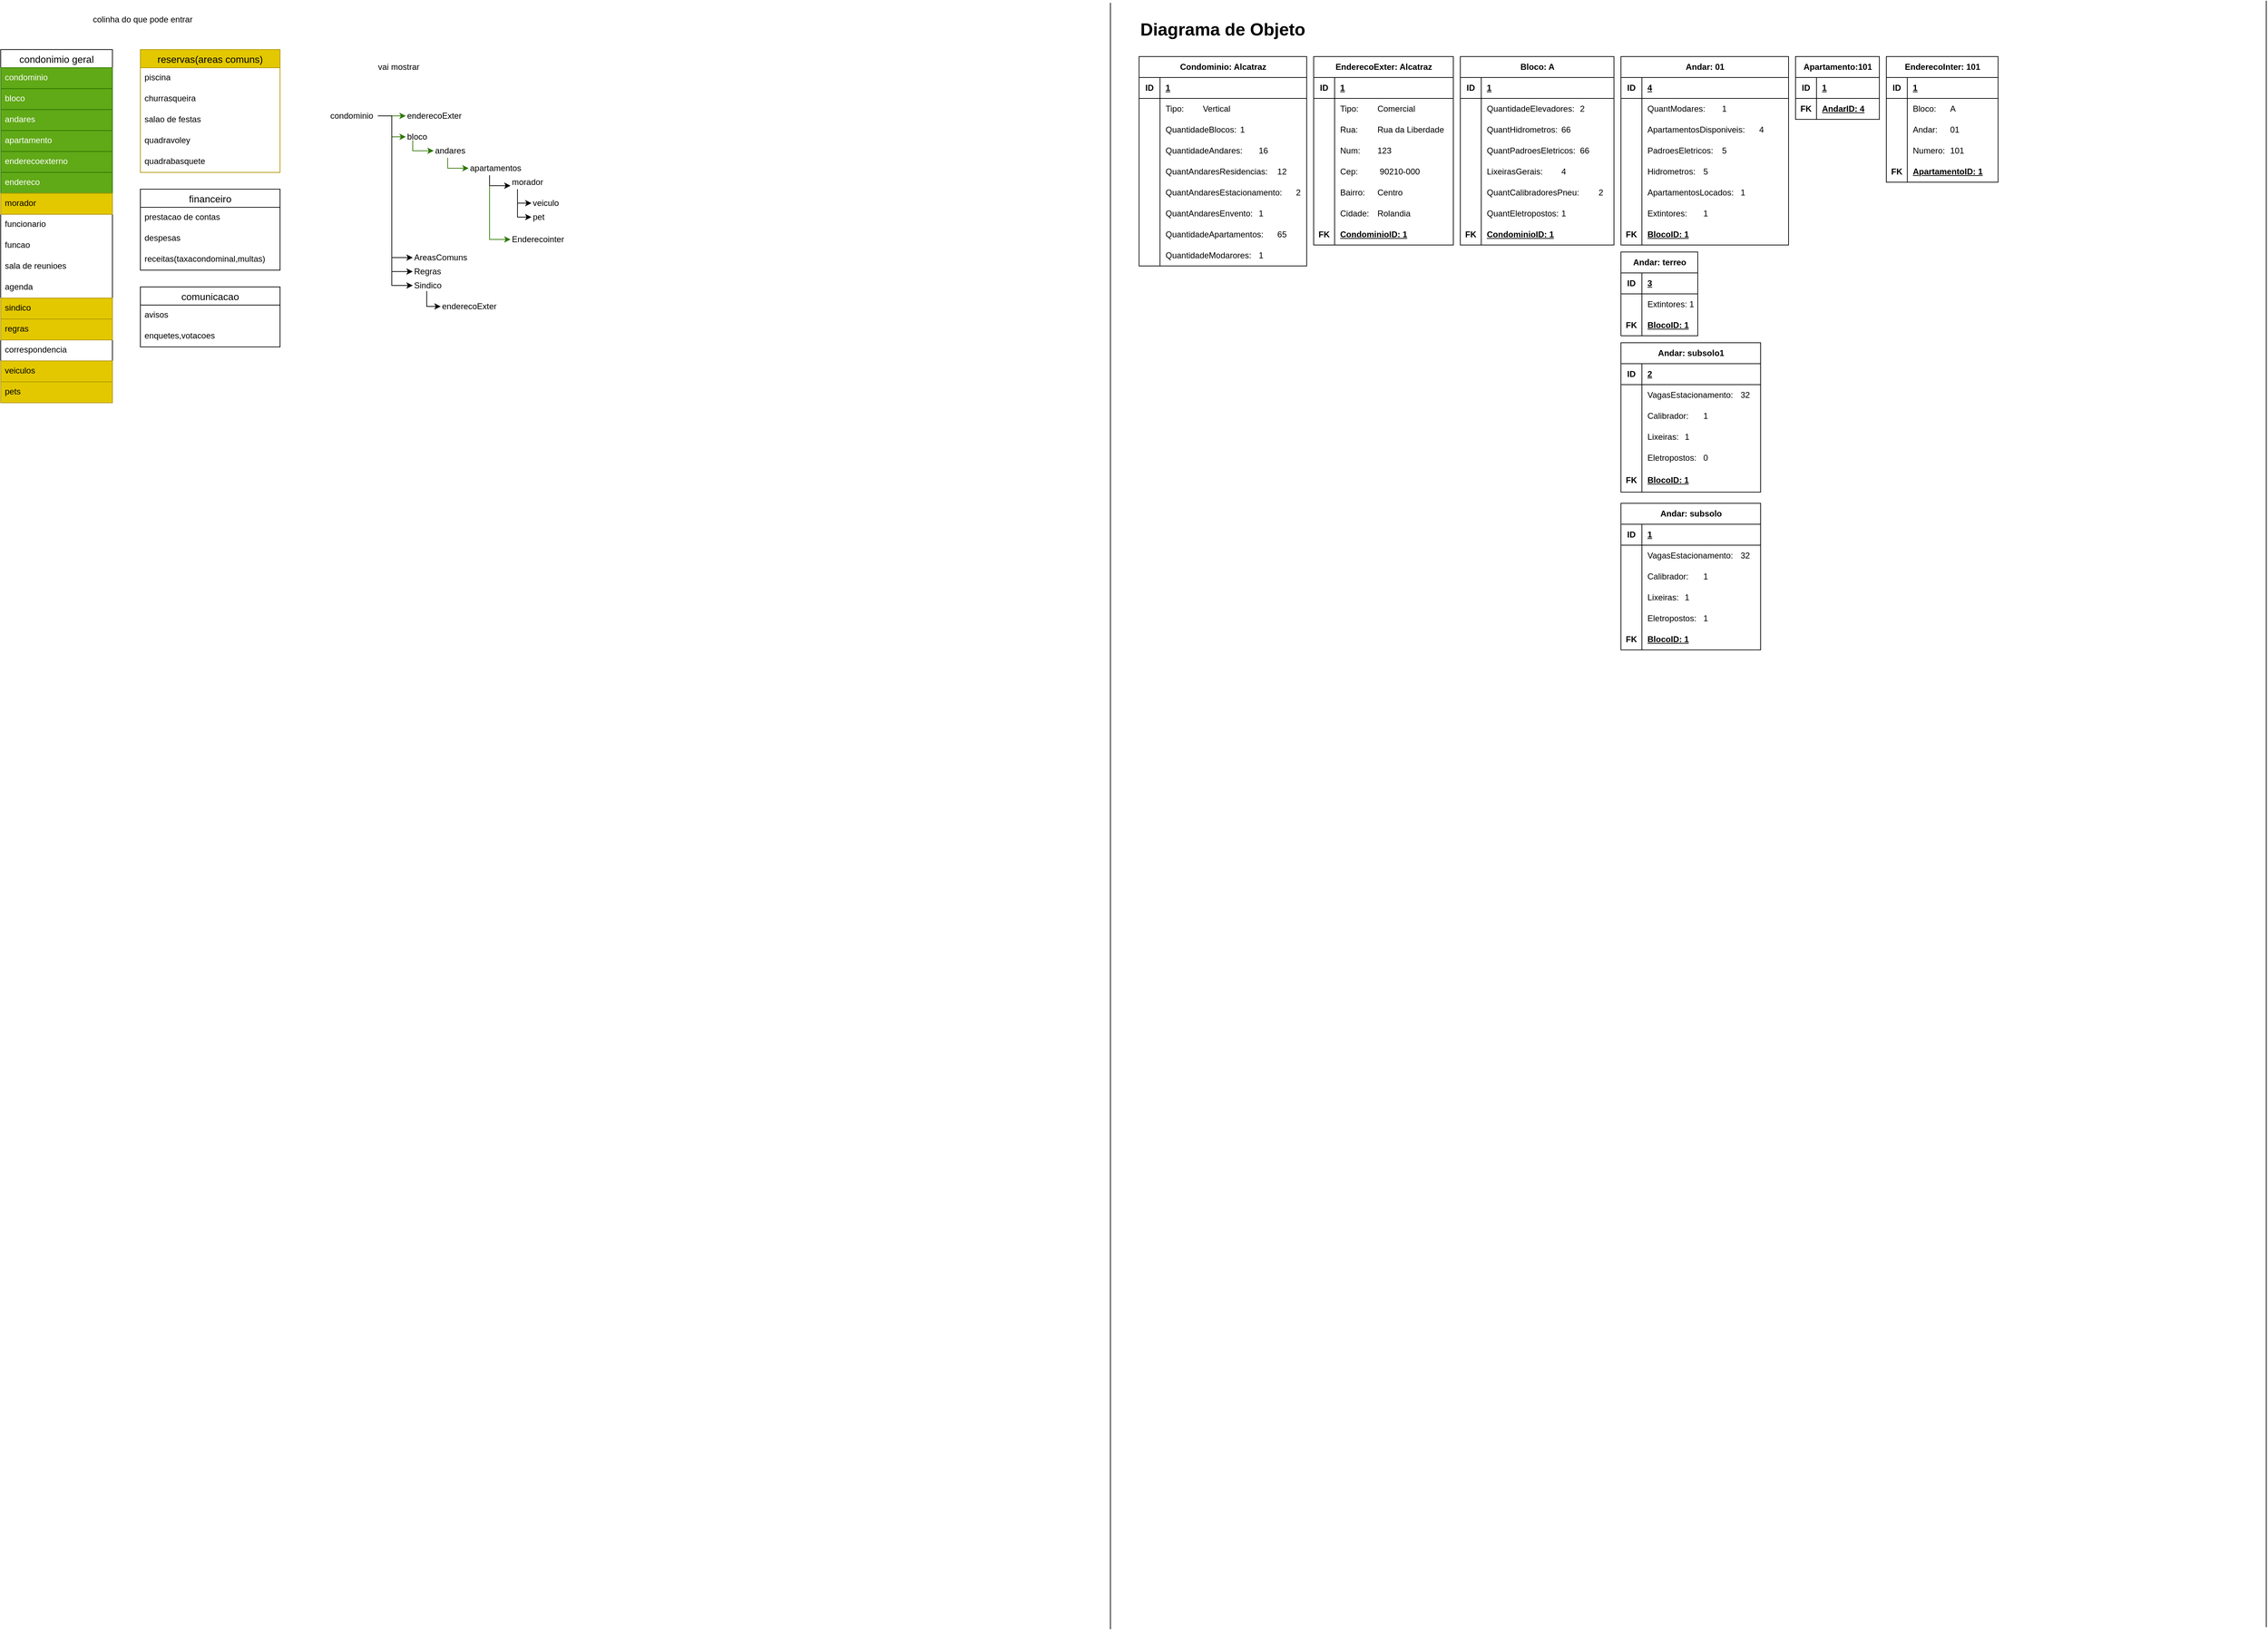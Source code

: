 <mxfile version="26.2.14">
  <diagram name="Página-1" id="gPcOB4gUPHv8kBe9rasN">
    <mxGraphModel dx="5078" dy="2044" grid="1" gridSize="10" guides="1" tooltips="1" connect="1" arrows="1" fold="1" page="1" pageScale="1" pageWidth="1654" pageHeight="2336" background="none" math="0" shadow="0">
      <root>
        <mxCell id="0" />
        <mxCell id="1" parent="0" />
        <mxCell id="E8oC5yKm6GxieYbPtsuw-2" value="" style="endArrow=none;html=1;rounded=0;" edge="1" parent="1">
          <mxGeometry width="50" height="50" relative="1" as="geometry">
            <mxPoint x="1654" y="2330" as="sourcePoint" />
            <mxPoint x="1654" as="targetPoint" />
          </mxGeometry>
        </mxCell>
        <mxCell id="E8oC5yKm6GxieYbPtsuw-678" value="enderecoExter" style="text;html=1;align=left;verticalAlign=middle;whiteSpace=wrap;rounded=0;" vertex="1" parent="1">
          <mxGeometry x="-1010" y="150" width="60" height="30" as="geometry" />
        </mxCell>
        <mxCell id="E8oC5yKm6GxieYbPtsuw-3" value="condonimio geral" style="swimlane;fontStyle=0;childLayout=stackLayout;horizontal=1;startSize=26;horizontalStack=0;resizeParent=1;resizeParentMax=0;resizeLast=0;collapsible=1;marginBottom=0;align=center;fontSize=14;" vertex="1" parent="1">
          <mxGeometry x="-1590" y="70.0" width="160" height="506" as="geometry" />
        </mxCell>
        <mxCell id="E8oC5yKm6GxieYbPtsuw-4" value="condominio" style="text;spacingLeft=4;spacingRight=4;overflow=hidden;rotatable=0;points=[[0,0.5],[1,0.5]];portConstraint=eastwest;fontSize=12;whiteSpace=wrap;html=1;fillColor=#60a917;fontColor=#ffffff;strokeColor=#2D7600;" vertex="1" parent="E8oC5yKm6GxieYbPtsuw-3">
          <mxGeometry y="26" width="160" height="30" as="geometry" />
        </mxCell>
        <mxCell id="E8oC5yKm6GxieYbPtsuw-5" value="bloco" style="text;strokeColor=#2D7600;fillColor=#60a917;spacingLeft=4;spacingRight=4;overflow=hidden;rotatable=0;points=[[0,0.5],[1,0.5]];portConstraint=eastwest;fontSize=12;whiteSpace=wrap;html=1;fontColor=#ffffff;" vertex="1" parent="E8oC5yKm6GxieYbPtsuw-3">
          <mxGeometry y="56" width="160" height="30" as="geometry" />
        </mxCell>
        <mxCell id="E8oC5yKm6GxieYbPtsuw-631" value="andares&lt;div&gt;&lt;br&gt;&lt;/div&gt;" style="text;strokeColor=#2D7600;fillColor=#60a917;spacingLeft=4;spacingRight=4;overflow=hidden;rotatable=0;points=[[0,0.5],[1,0.5]];portConstraint=eastwest;fontSize=12;whiteSpace=wrap;html=1;fontColor=#ffffff;" vertex="1" parent="E8oC5yKm6GxieYbPtsuw-3">
          <mxGeometry y="86" width="160" height="30" as="geometry" />
        </mxCell>
        <mxCell id="E8oC5yKm6GxieYbPtsuw-6" value="apartamento" style="text;strokeColor=#2D7600;fillColor=#60a917;spacingLeft=4;spacingRight=4;overflow=hidden;rotatable=0;points=[[0,0.5],[1,0.5]];portConstraint=eastwest;fontSize=12;whiteSpace=wrap;html=1;fontColor=#ffffff;" vertex="1" parent="E8oC5yKm6GxieYbPtsuw-3">
          <mxGeometry y="116" width="160" height="30" as="geometry" />
        </mxCell>
        <mxCell id="E8oC5yKm6GxieYbPtsuw-7" value="enderecoexterno" style="text;strokeColor=#2D7600;fillColor=#60a917;spacingLeft=4;spacingRight=4;overflow=hidden;rotatable=0;points=[[0,0.5],[1,0.5]];portConstraint=eastwest;fontSize=12;whiteSpace=wrap;html=1;fontColor=#ffffff;" vertex="1" parent="E8oC5yKm6GxieYbPtsuw-3">
          <mxGeometry y="146" width="160" height="30" as="geometry" />
        </mxCell>
        <mxCell id="E8oC5yKm6GxieYbPtsuw-163" value="endereco" style="text;strokeColor=#2D7600;fillColor=#60a917;spacingLeft=4;spacingRight=4;overflow=hidden;rotatable=0;points=[[0,0.5],[1,0.5]];portConstraint=eastwest;fontSize=12;whiteSpace=wrap;html=1;fontColor=#ffffff;" vertex="1" parent="E8oC5yKm6GxieYbPtsuw-3">
          <mxGeometry y="176" width="160" height="30" as="geometry" />
        </mxCell>
        <mxCell id="E8oC5yKm6GxieYbPtsuw-8" value="morador" style="text;strokeColor=#B09500;fillColor=#e3c800;spacingLeft=4;spacingRight=4;overflow=hidden;rotatable=0;points=[[0,0.5],[1,0.5]];portConstraint=eastwest;fontSize=12;whiteSpace=wrap;html=1;fontColor=#000000;" vertex="1" parent="E8oC5yKm6GxieYbPtsuw-3">
          <mxGeometry y="206" width="160" height="30" as="geometry" />
        </mxCell>
        <mxCell id="E8oC5yKm6GxieYbPtsuw-9" value="funcionario" style="text;strokeColor=none;fillColor=none;spacingLeft=4;spacingRight=4;overflow=hidden;rotatable=0;points=[[0,0.5],[1,0.5]];portConstraint=eastwest;fontSize=12;whiteSpace=wrap;html=1;" vertex="1" parent="E8oC5yKm6GxieYbPtsuw-3">
          <mxGeometry y="236" width="160" height="30" as="geometry" />
        </mxCell>
        <mxCell id="E8oC5yKm6GxieYbPtsuw-10" value="funcao" style="text;strokeColor=none;fillColor=none;spacingLeft=4;spacingRight=4;overflow=hidden;rotatable=0;points=[[0,0.5],[1,0.5]];portConstraint=eastwest;fontSize=12;whiteSpace=wrap;html=1;" vertex="1" parent="E8oC5yKm6GxieYbPtsuw-3">
          <mxGeometry y="266" width="160" height="30" as="geometry" />
        </mxCell>
        <mxCell id="E8oC5yKm6GxieYbPtsuw-21" value="sala de reunioes" style="text;strokeColor=none;fillColor=none;spacingLeft=4;spacingRight=4;overflow=hidden;rotatable=0;points=[[0,0.5],[1,0.5]];portConstraint=eastwest;fontSize=12;whiteSpace=wrap;html=1;" vertex="1" parent="E8oC5yKm6GxieYbPtsuw-3">
          <mxGeometry y="296" width="160" height="30" as="geometry" />
        </mxCell>
        <mxCell id="E8oC5yKm6GxieYbPtsuw-24" value="agenda" style="text;strokeColor=none;fillColor=none;spacingLeft=4;spacingRight=4;overflow=hidden;rotatable=0;points=[[0,0.5],[1,0.5]];portConstraint=eastwest;fontSize=12;whiteSpace=wrap;html=1;" vertex="1" parent="E8oC5yKm6GxieYbPtsuw-3">
          <mxGeometry y="326" width="160" height="30" as="geometry" />
        </mxCell>
        <mxCell id="E8oC5yKm6GxieYbPtsuw-25" value="sindico" style="text;strokeColor=#B09500;fillColor=#e3c800;spacingLeft=4;spacingRight=4;overflow=hidden;rotatable=0;points=[[0,0.5],[1,0.5]];portConstraint=eastwest;fontSize=12;whiteSpace=wrap;html=1;fontColor=#000000;" vertex="1" parent="E8oC5yKm6GxieYbPtsuw-3">
          <mxGeometry y="356" width="160" height="30" as="geometry" />
        </mxCell>
        <mxCell id="E8oC5yKm6GxieYbPtsuw-26" value="regras" style="text;strokeColor=#B09500;fillColor=#e3c800;spacingLeft=4;spacingRight=4;overflow=hidden;rotatable=0;points=[[0,0.5],[1,0.5]];portConstraint=eastwest;fontSize=12;whiteSpace=wrap;html=1;fontColor=#000000;" vertex="1" parent="E8oC5yKm6GxieYbPtsuw-3">
          <mxGeometry y="386" width="160" height="30" as="geometry" />
        </mxCell>
        <mxCell id="E8oC5yKm6GxieYbPtsuw-28" value="correspondencia" style="text;strokeColor=none;fillColor=none;spacingLeft=4;spacingRight=4;overflow=hidden;rotatable=0;points=[[0,0.5],[1,0.5]];portConstraint=eastwest;fontSize=12;whiteSpace=wrap;html=1;" vertex="1" parent="E8oC5yKm6GxieYbPtsuw-3">
          <mxGeometry y="416" width="160" height="30" as="geometry" />
        </mxCell>
        <mxCell id="E8oC5yKm6GxieYbPtsuw-47" value="veiculos" style="text;strokeColor=#B09500;fillColor=#e3c800;spacingLeft=4;spacingRight=4;overflow=hidden;rotatable=0;points=[[0,0.5],[1,0.5]];portConstraint=eastwest;fontSize=12;whiteSpace=wrap;html=1;fontColor=#000000;" vertex="1" parent="E8oC5yKm6GxieYbPtsuw-3">
          <mxGeometry y="446" width="160" height="30" as="geometry" />
        </mxCell>
        <mxCell id="E8oC5yKm6GxieYbPtsuw-48" value="pets" style="text;strokeColor=#B09500;fillColor=#e3c800;spacingLeft=4;spacingRight=4;overflow=hidden;rotatable=0;points=[[0,0.5],[1,0.5]];portConstraint=eastwest;fontSize=12;whiteSpace=wrap;html=1;fontColor=#000000;" vertex="1" parent="E8oC5yKm6GxieYbPtsuw-3">
          <mxGeometry y="476" width="160" height="30" as="geometry" />
        </mxCell>
        <mxCell id="E8oC5yKm6GxieYbPtsuw-31" value="reservas(areas comuns)" style="swimlane;fontStyle=0;childLayout=stackLayout;horizontal=1;startSize=26;horizontalStack=0;resizeParent=1;resizeParentMax=0;resizeLast=0;collapsible=1;marginBottom=0;align=center;fontSize=14;fillColor=#e3c800;fontColor=#000000;strokeColor=#B09500;" vertex="1" parent="1">
          <mxGeometry x="-1390" y="70" width="200" height="176" as="geometry" />
        </mxCell>
        <mxCell id="E8oC5yKm6GxieYbPtsuw-32" value="piscina" style="text;strokeColor=none;fillColor=none;spacingLeft=4;spacingRight=4;overflow=hidden;rotatable=0;points=[[0,0.5],[1,0.5]];portConstraint=eastwest;fontSize=12;whiteSpace=wrap;html=1;" vertex="1" parent="E8oC5yKm6GxieYbPtsuw-31">
          <mxGeometry y="26" width="200" height="30" as="geometry" />
        </mxCell>
        <mxCell id="E8oC5yKm6GxieYbPtsuw-33" value="churrasqueira" style="text;strokeColor=none;fillColor=none;spacingLeft=4;spacingRight=4;overflow=hidden;rotatable=0;points=[[0,0.5],[1,0.5]];portConstraint=eastwest;fontSize=12;whiteSpace=wrap;html=1;" vertex="1" parent="E8oC5yKm6GxieYbPtsuw-31">
          <mxGeometry y="56" width="200" height="30" as="geometry" />
        </mxCell>
        <mxCell id="E8oC5yKm6GxieYbPtsuw-36" value="salao de festas" style="text;strokeColor=none;fillColor=none;spacingLeft=4;spacingRight=4;overflow=hidden;rotatable=0;points=[[0,0.5],[1,0.5]];portConstraint=eastwest;fontSize=12;whiteSpace=wrap;html=1;" vertex="1" parent="E8oC5yKm6GxieYbPtsuw-31">
          <mxGeometry y="86" width="200" height="30" as="geometry" />
        </mxCell>
        <mxCell id="E8oC5yKm6GxieYbPtsuw-34" value="quadravoley" style="text;strokeColor=none;fillColor=none;spacingLeft=4;spacingRight=4;overflow=hidden;rotatable=0;points=[[0,0.5],[1,0.5]];portConstraint=eastwest;fontSize=12;whiteSpace=wrap;html=1;" vertex="1" parent="E8oC5yKm6GxieYbPtsuw-31">
          <mxGeometry y="116" width="200" height="30" as="geometry" />
        </mxCell>
        <mxCell id="E8oC5yKm6GxieYbPtsuw-35" value="quadrabasquete" style="text;strokeColor=none;fillColor=none;spacingLeft=4;spacingRight=4;overflow=hidden;rotatable=0;points=[[0,0.5],[1,0.5]];portConstraint=eastwest;fontSize=12;whiteSpace=wrap;html=1;" vertex="1" parent="E8oC5yKm6GxieYbPtsuw-31">
          <mxGeometry y="146" width="200" height="30" as="geometry" />
        </mxCell>
        <mxCell id="E8oC5yKm6GxieYbPtsuw-37" value="financeiro" style="swimlane;fontStyle=0;childLayout=stackLayout;horizontal=1;startSize=26;horizontalStack=0;resizeParent=1;resizeParentMax=0;resizeLast=0;collapsible=1;marginBottom=0;align=center;fontSize=14;" vertex="1" parent="1">
          <mxGeometry x="-1390" y="270" width="200" height="116" as="geometry" />
        </mxCell>
        <mxCell id="E8oC5yKm6GxieYbPtsuw-38" value="prestacao de contas" style="text;strokeColor=none;fillColor=none;spacingLeft=4;spacingRight=4;overflow=hidden;rotatable=0;points=[[0,0.5],[1,0.5]];portConstraint=eastwest;fontSize=12;whiteSpace=wrap;html=1;" vertex="1" parent="E8oC5yKm6GxieYbPtsuw-37">
          <mxGeometry y="26" width="200" height="30" as="geometry" />
        </mxCell>
        <mxCell id="E8oC5yKm6GxieYbPtsuw-39" value="despesas" style="text;strokeColor=none;fillColor=none;spacingLeft=4;spacingRight=4;overflow=hidden;rotatable=0;points=[[0,0.5],[1,0.5]];portConstraint=eastwest;fontSize=12;whiteSpace=wrap;html=1;" vertex="1" parent="E8oC5yKm6GxieYbPtsuw-37">
          <mxGeometry y="56" width="200" height="30" as="geometry" />
        </mxCell>
        <mxCell id="E8oC5yKm6GxieYbPtsuw-40" value="receitas(taxacondominal,multas)" style="text;strokeColor=none;fillColor=none;spacingLeft=4;spacingRight=4;overflow=hidden;rotatable=0;points=[[0,0.5],[1,0.5]];portConstraint=eastwest;fontSize=12;whiteSpace=wrap;html=1;" vertex="1" parent="E8oC5yKm6GxieYbPtsuw-37">
          <mxGeometry y="86" width="200" height="30" as="geometry" />
        </mxCell>
        <mxCell id="E8oC5yKm6GxieYbPtsuw-43" value="comunicacao" style="swimlane;fontStyle=0;childLayout=stackLayout;horizontal=1;startSize=26;horizontalStack=0;resizeParent=1;resizeParentMax=0;resizeLast=0;collapsible=1;marginBottom=0;align=center;fontSize=14;" vertex="1" parent="1">
          <mxGeometry x="-1390" y="410" width="200" height="86" as="geometry" />
        </mxCell>
        <mxCell id="E8oC5yKm6GxieYbPtsuw-44" value="avisos" style="text;strokeColor=none;fillColor=none;spacingLeft=4;spacingRight=4;overflow=hidden;rotatable=0;points=[[0,0.5],[1,0.5]];portConstraint=eastwest;fontSize=12;whiteSpace=wrap;html=1;" vertex="1" parent="E8oC5yKm6GxieYbPtsuw-43">
          <mxGeometry y="26" width="200" height="30" as="geometry" />
        </mxCell>
        <mxCell id="E8oC5yKm6GxieYbPtsuw-45" value="enquetes,votacoes" style="text;strokeColor=none;fillColor=none;spacingLeft=4;spacingRight=4;overflow=hidden;rotatable=0;points=[[0,0.5],[1,0.5]];portConstraint=eastwest;fontSize=12;whiteSpace=wrap;html=1;" vertex="1" parent="E8oC5yKm6GxieYbPtsuw-43">
          <mxGeometry y="56" width="200" height="30" as="geometry" />
        </mxCell>
        <mxCell id="E8oC5yKm6GxieYbPtsuw-49" value="" style="endArrow=none;html=1;rounded=0;" edge="1" parent="1">
          <mxGeometry width="50" height="50" relative="1" as="geometry">
            <mxPoint x="-1" y="2333" as="sourcePoint" />
            <mxPoint x="-1" y="3" as="targetPoint" />
          </mxGeometry>
        </mxCell>
        <mxCell id="E8oC5yKm6GxieYbPtsuw-50" value="Condominio: Alcatraz" style="shape=table;startSize=30;container=1;collapsible=1;childLayout=tableLayout;fixedRows=1;rowLines=0;fontStyle=1;align=center;resizeLast=1;html=1;" vertex="1" parent="1">
          <mxGeometry x="40" y="80" width="240" height="300" as="geometry" />
        </mxCell>
        <mxCell id="E8oC5yKm6GxieYbPtsuw-51" value="" style="shape=tableRow;horizontal=0;startSize=0;swimlaneHead=0;swimlaneBody=0;fillColor=none;collapsible=0;dropTarget=0;points=[[0,0.5],[1,0.5]];portConstraint=eastwest;top=0;left=0;right=0;bottom=1;" vertex="1" parent="E8oC5yKm6GxieYbPtsuw-50">
          <mxGeometry y="30" width="240" height="30" as="geometry" />
        </mxCell>
        <mxCell id="E8oC5yKm6GxieYbPtsuw-52" value="ID" style="shape=partialRectangle;connectable=0;fillColor=none;top=0;left=0;bottom=0;right=0;fontStyle=1;overflow=hidden;whiteSpace=wrap;html=1;" vertex="1" parent="E8oC5yKm6GxieYbPtsuw-51">
          <mxGeometry width="30" height="30" as="geometry">
            <mxRectangle width="30" height="30" as="alternateBounds" />
          </mxGeometry>
        </mxCell>
        <mxCell id="E8oC5yKm6GxieYbPtsuw-53" value="1" style="shape=partialRectangle;connectable=0;fillColor=none;top=0;left=0;bottom=0;right=0;align=left;spacingLeft=6;fontStyle=5;overflow=hidden;whiteSpace=wrap;html=1;" vertex="1" parent="E8oC5yKm6GxieYbPtsuw-51">
          <mxGeometry x="30" width="210" height="30" as="geometry">
            <mxRectangle width="210" height="30" as="alternateBounds" />
          </mxGeometry>
        </mxCell>
        <mxCell id="E8oC5yKm6GxieYbPtsuw-132" value="" style="shape=tableRow;horizontal=0;startSize=0;swimlaneHead=0;swimlaneBody=0;fillColor=none;collapsible=0;dropTarget=0;points=[[0,0.5],[1,0.5]];portConstraint=eastwest;top=0;left=0;right=0;bottom=0;" vertex="1" parent="E8oC5yKm6GxieYbPtsuw-50">
          <mxGeometry y="60" width="240" height="30" as="geometry" />
        </mxCell>
        <mxCell id="E8oC5yKm6GxieYbPtsuw-133" value="" style="shape=partialRectangle;connectable=0;fillColor=none;top=0;left=0;bottom=0;right=0;editable=1;overflow=hidden;whiteSpace=wrap;html=1;" vertex="1" parent="E8oC5yKm6GxieYbPtsuw-132">
          <mxGeometry width="30" height="30" as="geometry">
            <mxRectangle width="30" height="30" as="alternateBounds" />
          </mxGeometry>
        </mxCell>
        <mxCell id="E8oC5yKm6GxieYbPtsuw-134" value="Tipo:&lt;span style=&quot;white-space: pre;&quot;&gt;&#x9;&lt;/span&gt;Vertical" style="shape=partialRectangle;connectable=0;fillColor=none;top=0;left=0;bottom=0;right=0;align=left;spacingLeft=6;overflow=hidden;whiteSpace=wrap;html=1;" vertex="1" parent="E8oC5yKm6GxieYbPtsuw-132">
          <mxGeometry x="30" width="210" height="30" as="geometry">
            <mxRectangle width="210" height="30" as="alternateBounds" />
          </mxGeometry>
        </mxCell>
        <mxCell id="E8oC5yKm6GxieYbPtsuw-135" value="" style="shape=tableRow;horizontal=0;startSize=0;swimlaneHead=0;swimlaneBody=0;fillColor=none;collapsible=0;dropTarget=0;points=[[0,0.5],[1,0.5]];portConstraint=eastwest;top=0;left=0;right=0;bottom=0;" vertex="1" parent="E8oC5yKm6GxieYbPtsuw-50">
          <mxGeometry y="90" width="240" height="30" as="geometry" />
        </mxCell>
        <mxCell id="E8oC5yKm6GxieYbPtsuw-136" value="" style="shape=partialRectangle;connectable=0;fillColor=none;top=0;left=0;bottom=0;right=0;editable=1;overflow=hidden;whiteSpace=wrap;html=1;" vertex="1" parent="E8oC5yKm6GxieYbPtsuw-135">
          <mxGeometry width="30" height="30" as="geometry">
            <mxRectangle width="30" height="30" as="alternateBounds" />
          </mxGeometry>
        </mxCell>
        <mxCell id="E8oC5yKm6GxieYbPtsuw-137" value="QuantidadeBlocos:&lt;span style=&quot;white-space: pre;&quot;&gt;&#x9;&lt;/span&gt;1" style="shape=partialRectangle;connectable=0;fillColor=none;top=0;left=0;bottom=0;right=0;align=left;spacingLeft=6;overflow=hidden;whiteSpace=wrap;html=1;" vertex="1" parent="E8oC5yKm6GxieYbPtsuw-135">
          <mxGeometry x="30" width="210" height="30" as="geometry">
            <mxRectangle width="210" height="30" as="alternateBounds" />
          </mxGeometry>
        </mxCell>
        <mxCell id="E8oC5yKm6GxieYbPtsuw-60" value="" style="shape=tableRow;horizontal=0;startSize=0;swimlaneHead=0;swimlaneBody=0;fillColor=none;collapsible=0;dropTarget=0;points=[[0,0.5],[1,0.5]];portConstraint=eastwest;top=0;left=0;right=0;bottom=0;" vertex="1" parent="E8oC5yKm6GxieYbPtsuw-50">
          <mxGeometry y="120" width="240" height="30" as="geometry" />
        </mxCell>
        <mxCell id="E8oC5yKm6GxieYbPtsuw-61" value="" style="shape=partialRectangle;connectable=0;fillColor=none;top=0;left=0;bottom=0;right=0;editable=1;overflow=hidden;whiteSpace=wrap;html=1;" vertex="1" parent="E8oC5yKm6GxieYbPtsuw-60">
          <mxGeometry width="30" height="30" as="geometry">
            <mxRectangle width="30" height="30" as="alternateBounds" />
          </mxGeometry>
        </mxCell>
        <mxCell id="E8oC5yKm6GxieYbPtsuw-62" value="QuantidadeAndares:&lt;span style=&quot;white-space: pre;&quot;&gt;&#x9;&lt;/span&gt;16" style="shape=partialRectangle;connectable=0;fillColor=none;top=0;left=0;bottom=0;right=0;align=left;spacingLeft=6;overflow=hidden;whiteSpace=wrap;html=1;" vertex="1" parent="E8oC5yKm6GxieYbPtsuw-60">
          <mxGeometry x="30" width="210" height="30" as="geometry">
            <mxRectangle width="210" height="30" as="alternateBounds" />
          </mxGeometry>
        </mxCell>
        <mxCell id="E8oC5yKm6GxieYbPtsuw-123" value="" style="shape=tableRow;horizontal=0;startSize=0;swimlaneHead=0;swimlaneBody=0;fillColor=none;collapsible=0;dropTarget=0;points=[[0,0.5],[1,0.5]];portConstraint=eastwest;top=0;left=0;right=0;bottom=0;" vertex="1" parent="E8oC5yKm6GxieYbPtsuw-50">
          <mxGeometry y="150" width="240" height="30" as="geometry" />
        </mxCell>
        <mxCell id="E8oC5yKm6GxieYbPtsuw-124" value="" style="shape=partialRectangle;connectable=0;fillColor=none;top=0;left=0;bottom=0;right=0;editable=1;overflow=hidden;whiteSpace=wrap;html=1;" vertex="1" parent="E8oC5yKm6GxieYbPtsuw-123">
          <mxGeometry width="30" height="30" as="geometry">
            <mxRectangle width="30" height="30" as="alternateBounds" />
          </mxGeometry>
        </mxCell>
        <mxCell id="E8oC5yKm6GxieYbPtsuw-125" value="QuantAndaresResidencias:&lt;span style=&quot;white-space: pre;&quot;&gt;&#x9;&lt;/span&gt;12" style="shape=partialRectangle;connectable=0;fillColor=none;top=0;left=0;bottom=0;right=0;align=left;spacingLeft=6;overflow=hidden;whiteSpace=wrap;html=1;" vertex="1" parent="E8oC5yKm6GxieYbPtsuw-123">
          <mxGeometry x="30" width="210" height="30" as="geometry">
            <mxRectangle width="210" height="30" as="alternateBounds" />
          </mxGeometry>
        </mxCell>
        <mxCell id="E8oC5yKm6GxieYbPtsuw-126" value="" style="shape=tableRow;horizontal=0;startSize=0;swimlaneHead=0;swimlaneBody=0;fillColor=none;collapsible=0;dropTarget=0;points=[[0,0.5],[1,0.5]];portConstraint=eastwest;top=0;left=0;right=0;bottom=0;" vertex="1" parent="E8oC5yKm6GxieYbPtsuw-50">
          <mxGeometry y="180" width="240" height="30" as="geometry" />
        </mxCell>
        <mxCell id="E8oC5yKm6GxieYbPtsuw-127" value="" style="shape=partialRectangle;connectable=0;fillColor=none;top=0;left=0;bottom=0;right=0;editable=1;overflow=hidden;whiteSpace=wrap;html=1;" vertex="1" parent="E8oC5yKm6GxieYbPtsuw-126">
          <mxGeometry width="30" height="30" as="geometry">
            <mxRectangle width="30" height="30" as="alternateBounds" />
          </mxGeometry>
        </mxCell>
        <mxCell id="E8oC5yKm6GxieYbPtsuw-128" value="QuantAndaresEstacionamento:&lt;span style=&quot;white-space: pre;&quot;&gt;&#x9;&lt;/span&gt;2" style="shape=partialRectangle;connectable=0;fillColor=none;top=0;left=0;bottom=0;right=0;align=left;spacingLeft=6;overflow=hidden;whiteSpace=wrap;html=1;" vertex="1" parent="E8oC5yKm6GxieYbPtsuw-126">
          <mxGeometry x="30" width="210" height="30" as="geometry">
            <mxRectangle width="210" height="30" as="alternateBounds" />
          </mxGeometry>
        </mxCell>
        <mxCell id="E8oC5yKm6GxieYbPtsuw-129" value="" style="shape=tableRow;horizontal=0;startSize=0;swimlaneHead=0;swimlaneBody=0;fillColor=none;collapsible=0;dropTarget=0;points=[[0,0.5],[1,0.5]];portConstraint=eastwest;top=0;left=0;right=0;bottom=0;" vertex="1" parent="E8oC5yKm6GxieYbPtsuw-50">
          <mxGeometry y="210" width="240" height="30" as="geometry" />
        </mxCell>
        <mxCell id="E8oC5yKm6GxieYbPtsuw-130" value="" style="shape=partialRectangle;connectable=0;fillColor=none;top=0;left=0;bottom=0;right=0;editable=1;overflow=hidden;whiteSpace=wrap;html=1;" vertex="1" parent="E8oC5yKm6GxieYbPtsuw-129">
          <mxGeometry width="30" height="30" as="geometry">
            <mxRectangle width="30" height="30" as="alternateBounds" />
          </mxGeometry>
        </mxCell>
        <mxCell id="E8oC5yKm6GxieYbPtsuw-131" value="QuantAndaresEnvento:&lt;span style=&quot;white-space: pre;&quot;&gt;&#x9;&lt;/span&gt;1" style="shape=partialRectangle;connectable=0;fillColor=none;top=0;left=0;bottom=0;right=0;align=left;spacingLeft=6;overflow=hidden;whiteSpace=wrap;html=1;" vertex="1" parent="E8oC5yKm6GxieYbPtsuw-129">
          <mxGeometry x="30" width="210" height="30" as="geometry">
            <mxRectangle width="210" height="30" as="alternateBounds" />
          </mxGeometry>
        </mxCell>
        <mxCell id="E8oC5yKm6GxieYbPtsuw-57" value="" style="shape=tableRow;horizontal=0;startSize=0;swimlaneHead=0;swimlaneBody=0;fillColor=none;collapsible=0;dropTarget=0;points=[[0,0.5],[1,0.5]];portConstraint=eastwest;top=0;left=0;right=0;bottom=0;" vertex="1" parent="E8oC5yKm6GxieYbPtsuw-50">
          <mxGeometry y="240" width="240" height="30" as="geometry" />
        </mxCell>
        <mxCell id="E8oC5yKm6GxieYbPtsuw-58" value="" style="shape=partialRectangle;connectable=0;fillColor=none;top=0;left=0;bottom=0;right=0;editable=1;overflow=hidden;whiteSpace=wrap;html=1;" vertex="1" parent="E8oC5yKm6GxieYbPtsuw-57">
          <mxGeometry width="30" height="30" as="geometry">
            <mxRectangle width="30" height="30" as="alternateBounds" />
          </mxGeometry>
        </mxCell>
        <mxCell id="E8oC5yKm6GxieYbPtsuw-59" value="QuantidadeApartamentos:&lt;span style=&quot;white-space: pre;&quot;&gt;&#x9;&lt;/span&gt;65" style="shape=partialRectangle;connectable=0;fillColor=none;top=0;left=0;bottom=0;right=0;align=left;spacingLeft=6;overflow=hidden;whiteSpace=wrap;html=1;" vertex="1" parent="E8oC5yKm6GxieYbPtsuw-57">
          <mxGeometry x="30" width="210" height="30" as="geometry">
            <mxRectangle width="210" height="30" as="alternateBounds" />
          </mxGeometry>
        </mxCell>
        <mxCell id="E8oC5yKm6GxieYbPtsuw-54" value="" style="shape=tableRow;horizontal=0;startSize=0;swimlaneHead=0;swimlaneBody=0;fillColor=none;collapsible=0;dropTarget=0;points=[[0,0.5],[1,0.5]];portConstraint=eastwest;top=0;left=0;right=0;bottom=0;" vertex="1" parent="E8oC5yKm6GxieYbPtsuw-50">
          <mxGeometry y="270" width="240" height="30" as="geometry" />
        </mxCell>
        <mxCell id="E8oC5yKm6GxieYbPtsuw-55" value="" style="shape=partialRectangle;connectable=0;fillColor=none;top=0;left=0;bottom=0;right=0;editable=1;overflow=hidden;whiteSpace=wrap;html=1;" vertex="1" parent="E8oC5yKm6GxieYbPtsuw-54">
          <mxGeometry width="30" height="30" as="geometry">
            <mxRectangle width="30" height="30" as="alternateBounds" />
          </mxGeometry>
        </mxCell>
        <mxCell id="E8oC5yKm6GxieYbPtsuw-56" value="QuantidadeModarores:&lt;span style=&quot;white-space: pre;&quot;&gt;&#x9;&lt;/span&gt;1" style="shape=partialRectangle;connectable=0;fillColor=none;top=0;left=0;bottom=0;right=0;align=left;spacingLeft=6;overflow=hidden;whiteSpace=wrap;html=1;" vertex="1" parent="E8oC5yKm6GxieYbPtsuw-54">
          <mxGeometry x="30" width="210" height="30" as="geometry">
            <mxRectangle width="210" height="30" as="alternateBounds" />
          </mxGeometry>
        </mxCell>
        <mxCell id="E8oC5yKm6GxieYbPtsuw-63" value="EnderecoExter: Alcatraz" style="shape=table;startSize=30;container=1;collapsible=1;childLayout=tableLayout;fixedRows=1;rowLines=0;fontStyle=1;align=center;resizeLast=1;html=1;" vertex="1" parent="1">
          <mxGeometry x="290" y="80" width="200" height="270" as="geometry" />
        </mxCell>
        <mxCell id="E8oC5yKm6GxieYbPtsuw-64" value="" style="shape=tableRow;horizontal=0;startSize=0;swimlaneHead=0;swimlaneBody=0;fillColor=none;collapsible=0;dropTarget=0;points=[[0,0.5],[1,0.5]];portConstraint=eastwest;top=0;left=0;right=0;bottom=1;" vertex="1" parent="E8oC5yKm6GxieYbPtsuw-63">
          <mxGeometry y="30" width="200" height="30" as="geometry" />
        </mxCell>
        <mxCell id="E8oC5yKm6GxieYbPtsuw-65" value="ID" style="shape=partialRectangle;connectable=0;fillColor=none;top=0;left=0;bottom=0;right=0;fontStyle=1;overflow=hidden;whiteSpace=wrap;html=1;" vertex="1" parent="E8oC5yKm6GxieYbPtsuw-64">
          <mxGeometry width="30" height="30" as="geometry">
            <mxRectangle width="30" height="30" as="alternateBounds" />
          </mxGeometry>
        </mxCell>
        <mxCell id="E8oC5yKm6GxieYbPtsuw-66" value="1" style="shape=partialRectangle;connectable=0;fillColor=none;top=0;left=0;bottom=0;right=0;align=left;spacingLeft=6;fontStyle=5;overflow=hidden;whiteSpace=wrap;html=1;" vertex="1" parent="E8oC5yKm6GxieYbPtsuw-64">
          <mxGeometry x="30" width="170" height="30" as="geometry">
            <mxRectangle width="170" height="30" as="alternateBounds" />
          </mxGeometry>
        </mxCell>
        <mxCell id="E8oC5yKm6GxieYbPtsuw-67" value="" style="shape=tableRow;horizontal=0;startSize=0;swimlaneHead=0;swimlaneBody=0;fillColor=none;collapsible=0;dropTarget=0;points=[[0,0.5],[1,0.5]];portConstraint=eastwest;top=0;left=0;right=0;bottom=0;" vertex="1" parent="E8oC5yKm6GxieYbPtsuw-63">
          <mxGeometry y="60" width="200" height="30" as="geometry" />
        </mxCell>
        <mxCell id="E8oC5yKm6GxieYbPtsuw-68" value="" style="shape=partialRectangle;connectable=0;fillColor=none;top=0;left=0;bottom=0;right=0;editable=1;overflow=hidden;whiteSpace=wrap;html=1;" vertex="1" parent="E8oC5yKm6GxieYbPtsuw-67">
          <mxGeometry width="30" height="30" as="geometry">
            <mxRectangle width="30" height="30" as="alternateBounds" />
          </mxGeometry>
        </mxCell>
        <mxCell id="E8oC5yKm6GxieYbPtsuw-69" value="Tipo:&lt;span style=&quot;white-space: pre;&quot;&gt;&#x9;&lt;/span&gt;Comercial" style="shape=partialRectangle;connectable=0;fillColor=none;top=0;left=0;bottom=0;right=0;align=left;spacingLeft=6;overflow=hidden;whiteSpace=wrap;html=1;" vertex="1" parent="E8oC5yKm6GxieYbPtsuw-67">
          <mxGeometry x="30" width="170" height="30" as="geometry">
            <mxRectangle width="170" height="30" as="alternateBounds" />
          </mxGeometry>
        </mxCell>
        <mxCell id="E8oC5yKm6GxieYbPtsuw-117" value="" style="shape=tableRow;horizontal=0;startSize=0;swimlaneHead=0;swimlaneBody=0;fillColor=none;collapsible=0;dropTarget=0;points=[[0,0.5],[1,0.5]];portConstraint=eastwest;top=0;left=0;right=0;bottom=0;" vertex="1" parent="E8oC5yKm6GxieYbPtsuw-63">
          <mxGeometry y="90" width="200" height="30" as="geometry" />
        </mxCell>
        <mxCell id="E8oC5yKm6GxieYbPtsuw-118" value="" style="shape=partialRectangle;connectable=0;fillColor=none;top=0;left=0;bottom=0;right=0;editable=1;overflow=hidden;whiteSpace=wrap;html=1;" vertex="1" parent="E8oC5yKm6GxieYbPtsuw-117">
          <mxGeometry width="30" height="30" as="geometry">
            <mxRectangle width="30" height="30" as="alternateBounds" />
          </mxGeometry>
        </mxCell>
        <mxCell id="E8oC5yKm6GxieYbPtsuw-119" value="Rua:&lt;span style=&quot;white-space: pre;&quot;&gt;&#x9;&lt;/span&gt;Rua da Liberdade&amp;nbsp;&amp;nbsp;" style="shape=partialRectangle;connectable=0;fillColor=none;top=0;left=0;bottom=0;right=0;align=left;spacingLeft=6;overflow=hidden;whiteSpace=wrap;html=1;" vertex="1" parent="E8oC5yKm6GxieYbPtsuw-117">
          <mxGeometry x="30" width="170" height="30" as="geometry">
            <mxRectangle width="170" height="30" as="alternateBounds" />
          </mxGeometry>
        </mxCell>
        <mxCell id="E8oC5yKm6GxieYbPtsuw-70" value="" style="shape=tableRow;horizontal=0;startSize=0;swimlaneHead=0;swimlaneBody=0;fillColor=none;collapsible=0;dropTarget=0;points=[[0,0.5],[1,0.5]];portConstraint=eastwest;top=0;left=0;right=0;bottom=0;" vertex="1" parent="E8oC5yKm6GxieYbPtsuw-63">
          <mxGeometry y="120" width="200" height="30" as="geometry" />
        </mxCell>
        <mxCell id="E8oC5yKm6GxieYbPtsuw-71" value="" style="shape=partialRectangle;connectable=0;fillColor=none;top=0;left=0;bottom=0;right=0;editable=1;overflow=hidden;whiteSpace=wrap;html=1;" vertex="1" parent="E8oC5yKm6GxieYbPtsuw-70">
          <mxGeometry width="30" height="30" as="geometry">
            <mxRectangle width="30" height="30" as="alternateBounds" />
          </mxGeometry>
        </mxCell>
        <mxCell id="E8oC5yKm6GxieYbPtsuw-72" value="Num:&lt;span style=&quot;white-space: pre;&quot;&gt;&#x9;&lt;/span&gt;123" style="shape=partialRectangle;connectable=0;fillColor=none;top=0;left=0;bottom=0;right=0;align=left;spacingLeft=6;overflow=hidden;whiteSpace=wrap;html=1;" vertex="1" parent="E8oC5yKm6GxieYbPtsuw-70">
          <mxGeometry x="30" width="170" height="30" as="geometry">
            <mxRectangle width="170" height="30" as="alternateBounds" />
          </mxGeometry>
        </mxCell>
        <mxCell id="E8oC5yKm6GxieYbPtsuw-73" value="" style="shape=tableRow;horizontal=0;startSize=0;swimlaneHead=0;swimlaneBody=0;fillColor=none;collapsible=0;dropTarget=0;points=[[0,0.5],[1,0.5]];portConstraint=eastwest;top=0;left=0;right=0;bottom=0;" vertex="1" parent="E8oC5yKm6GxieYbPtsuw-63">
          <mxGeometry y="150" width="200" height="30" as="geometry" />
        </mxCell>
        <mxCell id="E8oC5yKm6GxieYbPtsuw-74" value="" style="shape=partialRectangle;connectable=0;fillColor=none;top=0;left=0;bottom=0;right=0;editable=1;overflow=hidden;whiteSpace=wrap;html=1;" vertex="1" parent="E8oC5yKm6GxieYbPtsuw-73">
          <mxGeometry width="30" height="30" as="geometry">
            <mxRectangle width="30" height="30" as="alternateBounds" />
          </mxGeometry>
        </mxCell>
        <mxCell id="E8oC5yKm6GxieYbPtsuw-75" value="Cep:&lt;span style=&quot;white-space: pre;&quot;&gt;&#x9;&lt;/span&gt; 90210-000&amp;nbsp;&amp;nbsp;" style="shape=partialRectangle;connectable=0;fillColor=none;top=0;left=0;bottom=0;right=0;align=left;spacingLeft=6;overflow=hidden;whiteSpace=wrap;html=1;" vertex="1" parent="E8oC5yKm6GxieYbPtsuw-73">
          <mxGeometry x="30" width="170" height="30" as="geometry">
            <mxRectangle width="170" height="30" as="alternateBounds" />
          </mxGeometry>
        </mxCell>
        <mxCell id="E8oC5yKm6GxieYbPtsuw-89" value="" style="shape=tableRow;horizontal=0;startSize=0;swimlaneHead=0;swimlaneBody=0;fillColor=none;collapsible=0;dropTarget=0;points=[[0,0.5],[1,0.5]];portConstraint=eastwest;top=0;left=0;right=0;bottom=0;" vertex="1" parent="E8oC5yKm6GxieYbPtsuw-63">
          <mxGeometry y="180" width="200" height="30" as="geometry" />
        </mxCell>
        <mxCell id="E8oC5yKm6GxieYbPtsuw-90" value="" style="shape=partialRectangle;connectable=0;fillColor=none;top=0;left=0;bottom=0;right=0;editable=1;overflow=hidden;whiteSpace=wrap;html=1;" vertex="1" parent="E8oC5yKm6GxieYbPtsuw-89">
          <mxGeometry width="30" height="30" as="geometry">
            <mxRectangle width="30" height="30" as="alternateBounds" />
          </mxGeometry>
        </mxCell>
        <mxCell id="E8oC5yKm6GxieYbPtsuw-91" value="Bairro:&lt;span style=&quot;white-space: pre;&quot;&gt;&#x9;&lt;/span&gt;Centro" style="shape=partialRectangle;connectable=0;fillColor=none;top=0;left=0;bottom=0;right=0;align=left;spacingLeft=6;overflow=hidden;whiteSpace=wrap;html=1;" vertex="1" parent="E8oC5yKm6GxieYbPtsuw-89">
          <mxGeometry x="30" width="170" height="30" as="geometry">
            <mxRectangle width="170" height="30" as="alternateBounds" />
          </mxGeometry>
        </mxCell>
        <mxCell id="E8oC5yKm6GxieYbPtsuw-120" value="" style="shape=tableRow;horizontal=0;startSize=0;swimlaneHead=0;swimlaneBody=0;fillColor=none;collapsible=0;dropTarget=0;points=[[0,0.5],[1,0.5]];portConstraint=eastwest;top=0;left=0;right=0;bottom=0;" vertex="1" parent="E8oC5yKm6GxieYbPtsuw-63">
          <mxGeometry y="210" width="200" height="30" as="geometry" />
        </mxCell>
        <mxCell id="E8oC5yKm6GxieYbPtsuw-121" value="" style="shape=partialRectangle;connectable=0;fillColor=none;top=0;left=0;bottom=0;right=0;editable=1;overflow=hidden;whiteSpace=wrap;html=1;" vertex="1" parent="E8oC5yKm6GxieYbPtsuw-120">
          <mxGeometry width="30" height="30" as="geometry">
            <mxRectangle width="30" height="30" as="alternateBounds" />
          </mxGeometry>
        </mxCell>
        <mxCell id="E8oC5yKm6GxieYbPtsuw-122" value="Cidade:&lt;span style=&quot;white-space: pre;&quot;&gt;&#x9;&lt;/span&gt;Rolandia" style="shape=partialRectangle;connectable=0;fillColor=none;top=0;left=0;bottom=0;right=0;align=left;spacingLeft=6;overflow=hidden;whiteSpace=wrap;html=1;" vertex="1" parent="E8oC5yKm6GxieYbPtsuw-120">
          <mxGeometry x="30" width="170" height="30" as="geometry">
            <mxRectangle width="170" height="30" as="alternateBounds" />
          </mxGeometry>
        </mxCell>
        <mxCell id="E8oC5yKm6GxieYbPtsuw-95" value="" style="shape=tableRow;horizontal=0;startSize=0;swimlaneHead=0;swimlaneBody=0;fillColor=none;collapsible=0;dropTarget=0;points=[[0,0.5],[1,0.5]];portConstraint=eastwest;top=0;left=0;right=0;bottom=1;" vertex="1" parent="E8oC5yKm6GxieYbPtsuw-63">
          <mxGeometry y="240" width="200" height="30" as="geometry" />
        </mxCell>
        <mxCell id="E8oC5yKm6GxieYbPtsuw-96" value="FK" style="shape=partialRectangle;connectable=0;fillColor=none;top=0;left=0;bottom=0;right=0;fontStyle=1;overflow=hidden;whiteSpace=wrap;html=1;" vertex="1" parent="E8oC5yKm6GxieYbPtsuw-95">
          <mxGeometry width="30" height="30" as="geometry">
            <mxRectangle width="30" height="30" as="alternateBounds" />
          </mxGeometry>
        </mxCell>
        <mxCell id="E8oC5yKm6GxieYbPtsuw-97" value="CondominioID: 1" style="shape=partialRectangle;connectable=0;fillColor=none;top=0;left=0;bottom=0;right=0;align=left;spacingLeft=6;fontStyle=5;overflow=hidden;whiteSpace=wrap;html=1;" vertex="1" parent="E8oC5yKm6GxieYbPtsuw-95">
          <mxGeometry x="30" width="170" height="30" as="geometry">
            <mxRectangle width="170" height="30" as="alternateBounds" />
          </mxGeometry>
        </mxCell>
        <mxCell id="E8oC5yKm6GxieYbPtsuw-138" value="Bloco: A" style="shape=table;startSize=30;container=1;collapsible=1;childLayout=tableLayout;fixedRows=1;rowLines=0;fontStyle=1;align=center;resizeLast=1;html=1;" vertex="1" parent="1">
          <mxGeometry x="500" y="80" width="220" height="270" as="geometry" />
        </mxCell>
        <mxCell id="E8oC5yKm6GxieYbPtsuw-139" value="" style="shape=tableRow;horizontal=0;startSize=0;swimlaneHead=0;swimlaneBody=0;fillColor=none;collapsible=0;dropTarget=0;points=[[0,0.5],[1,0.5]];portConstraint=eastwest;top=0;left=0;right=0;bottom=1;" vertex="1" parent="E8oC5yKm6GxieYbPtsuw-138">
          <mxGeometry y="30" width="220" height="30" as="geometry" />
        </mxCell>
        <mxCell id="E8oC5yKm6GxieYbPtsuw-140" value="ID" style="shape=partialRectangle;connectable=0;fillColor=none;top=0;left=0;bottom=0;right=0;fontStyle=1;overflow=hidden;whiteSpace=wrap;html=1;" vertex="1" parent="E8oC5yKm6GxieYbPtsuw-139">
          <mxGeometry width="30" height="30" as="geometry">
            <mxRectangle width="30" height="30" as="alternateBounds" />
          </mxGeometry>
        </mxCell>
        <mxCell id="E8oC5yKm6GxieYbPtsuw-141" value="1" style="shape=partialRectangle;connectable=0;fillColor=none;top=0;left=0;bottom=0;right=0;align=left;spacingLeft=6;fontStyle=5;overflow=hidden;whiteSpace=wrap;html=1;" vertex="1" parent="E8oC5yKm6GxieYbPtsuw-139">
          <mxGeometry x="30" width="190" height="30" as="geometry">
            <mxRectangle width="190" height="30" as="alternateBounds" />
          </mxGeometry>
        </mxCell>
        <mxCell id="E8oC5yKm6GxieYbPtsuw-142" value="" style="shape=tableRow;horizontal=0;startSize=0;swimlaneHead=0;swimlaneBody=0;fillColor=none;collapsible=0;dropTarget=0;points=[[0,0.5],[1,0.5]];portConstraint=eastwest;top=0;left=0;right=0;bottom=0;" vertex="1" parent="E8oC5yKm6GxieYbPtsuw-138">
          <mxGeometry y="60" width="220" height="30" as="geometry" />
        </mxCell>
        <mxCell id="E8oC5yKm6GxieYbPtsuw-143" value="" style="shape=partialRectangle;connectable=0;fillColor=none;top=0;left=0;bottom=0;right=0;editable=1;overflow=hidden;whiteSpace=wrap;html=1;" vertex="1" parent="E8oC5yKm6GxieYbPtsuw-142">
          <mxGeometry width="30" height="30" as="geometry">
            <mxRectangle width="30" height="30" as="alternateBounds" />
          </mxGeometry>
        </mxCell>
        <mxCell id="E8oC5yKm6GxieYbPtsuw-144" value="QuantidadeElevadores:&lt;span style=&quot;white-space: pre;&quot;&gt;&#x9;&lt;/span&gt;2" style="shape=partialRectangle;connectable=0;fillColor=none;top=0;left=0;bottom=0;right=0;align=left;spacingLeft=6;overflow=hidden;whiteSpace=wrap;html=1;" vertex="1" parent="E8oC5yKm6GxieYbPtsuw-142">
          <mxGeometry x="30" width="190" height="30" as="geometry">
            <mxRectangle width="190" height="30" as="alternateBounds" />
          </mxGeometry>
        </mxCell>
        <mxCell id="E8oC5yKm6GxieYbPtsuw-145" value="" style="shape=tableRow;horizontal=0;startSize=0;swimlaneHead=0;swimlaneBody=0;fillColor=none;collapsible=0;dropTarget=0;points=[[0,0.5],[1,0.5]];portConstraint=eastwest;top=0;left=0;right=0;bottom=0;" vertex="1" parent="E8oC5yKm6GxieYbPtsuw-138">
          <mxGeometry y="90" width="220" height="30" as="geometry" />
        </mxCell>
        <mxCell id="E8oC5yKm6GxieYbPtsuw-146" value="" style="shape=partialRectangle;connectable=0;fillColor=none;top=0;left=0;bottom=0;right=0;editable=1;overflow=hidden;whiteSpace=wrap;html=1;" vertex="1" parent="E8oC5yKm6GxieYbPtsuw-145">
          <mxGeometry width="30" height="30" as="geometry">
            <mxRectangle width="30" height="30" as="alternateBounds" />
          </mxGeometry>
        </mxCell>
        <mxCell id="E8oC5yKm6GxieYbPtsuw-147" value="QuantHidrometros:&lt;span style=&quot;white-space: pre;&quot;&gt;&#x9;&lt;/span&gt;66" style="shape=partialRectangle;connectable=0;fillColor=none;top=0;left=0;bottom=0;right=0;align=left;spacingLeft=6;overflow=hidden;whiteSpace=wrap;html=1;" vertex="1" parent="E8oC5yKm6GxieYbPtsuw-145">
          <mxGeometry x="30" width="190" height="30" as="geometry">
            <mxRectangle width="190" height="30" as="alternateBounds" />
          </mxGeometry>
        </mxCell>
        <mxCell id="E8oC5yKm6GxieYbPtsuw-148" value="" style="shape=tableRow;horizontal=0;startSize=0;swimlaneHead=0;swimlaneBody=0;fillColor=none;collapsible=0;dropTarget=0;points=[[0,0.5],[1,0.5]];portConstraint=eastwest;top=0;left=0;right=0;bottom=0;" vertex="1" parent="E8oC5yKm6GxieYbPtsuw-138">
          <mxGeometry y="120" width="220" height="30" as="geometry" />
        </mxCell>
        <mxCell id="E8oC5yKm6GxieYbPtsuw-149" value="" style="shape=partialRectangle;connectable=0;fillColor=none;top=0;left=0;bottom=0;right=0;editable=1;overflow=hidden;whiteSpace=wrap;html=1;" vertex="1" parent="E8oC5yKm6GxieYbPtsuw-148">
          <mxGeometry width="30" height="30" as="geometry">
            <mxRectangle width="30" height="30" as="alternateBounds" />
          </mxGeometry>
        </mxCell>
        <mxCell id="E8oC5yKm6GxieYbPtsuw-150" value="QuantPadroesEletricos:&lt;span style=&quot;white-space: pre;&quot;&gt;&#x9;&lt;/span&gt;66" style="shape=partialRectangle;connectable=0;fillColor=none;top=0;left=0;bottom=0;right=0;align=left;spacingLeft=6;overflow=hidden;whiteSpace=wrap;html=1;" vertex="1" parent="E8oC5yKm6GxieYbPtsuw-148">
          <mxGeometry x="30" width="190" height="30" as="geometry">
            <mxRectangle width="190" height="30" as="alternateBounds" />
          </mxGeometry>
        </mxCell>
        <mxCell id="E8oC5yKm6GxieYbPtsuw-151" value="" style="shape=tableRow;horizontal=0;startSize=0;swimlaneHead=0;swimlaneBody=0;fillColor=none;collapsible=0;dropTarget=0;points=[[0,0.5],[1,0.5]];portConstraint=eastwest;top=0;left=0;right=0;bottom=0;" vertex="1" parent="E8oC5yKm6GxieYbPtsuw-138">
          <mxGeometry y="150" width="220" height="30" as="geometry" />
        </mxCell>
        <mxCell id="E8oC5yKm6GxieYbPtsuw-152" value="" style="shape=partialRectangle;connectable=0;fillColor=none;top=0;left=0;bottom=0;right=0;editable=1;overflow=hidden;whiteSpace=wrap;html=1;" vertex="1" parent="E8oC5yKm6GxieYbPtsuw-151">
          <mxGeometry width="30" height="30" as="geometry">
            <mxRectangle width="30" height="30" as="alternateBounds" />
          </mxGeometry>
        </mxCell>
        <mxCell id="E8oC5yKm6GxieYbPtsuw-153" value="LixeirasGerais:&lt;span style=&quot;white-space: pre;&quot;&gt;&#x9;&lt;/span&gt;4" style="shape=partialRectangle;connectable=0;fillColor=none;top=0;left=0;bottom=0;right=0;align=left;spacingLeft=6;overflow=hidden;whiteSpace=wrap;html=1;" vertex="1" parent="E8oC5yKm6GxieYbPtsuw-151">
          <mxGeometry x="30" width="190" height="30" as="geometry">
            <mxRectangle width="190" height="30" as="alternateBounds" />
          </mxGeometry>
        </mxCell>
        <mxCell id="E8oC5yKm6GxieYbPtsuw-154" value="" style="shape=tableRow;horizontal=0;startSize=0;swimlaneHead=0;swimlaneBody=0;fillColor=none;collapsible=0;dropTarget=0;points=[[0,0.5],[1,0.5]];portConstraint=eastwest;top=0;left=0;right=0;bottom=0;" vertex="1" parent="E8oC5yKm6GxieYbPtsuw-138">
          <mxGeometry y="180" width="220" height="30" as="geometry" />
        </mxCell>
        <mxCell id="E8oC5yKm6GxieYbPtsuw-155" value="" style="shape=partialRectangle;connectable=0;fillColor=none;top=0;left=0;bottom=0;right=0;editable=1;overflow=hidden;whiteSpace=wrap;html=1;" vertex="1" parent="E8oC5yKm6GxieYbPtsuw-154">
          <mxGeometry width="30" height="30" as="geometry">
            <mxRectangle width="30" height="30" as="alternateBounds" />
          </mxGeometry>
        </mxCell>
        <mxCell id="E8oC5yKm6GxieYbPtsuw-156" value="QuantCalibradoresPneu:&lt;span style=&quot;white-space: pre;&quot;&gt;&#x9;&lt;/span&gt;2" style="shape=partialRectangle;connectable=0;fillColor=none;top=0;left=0;bottom=0;right=0;align=left;spacingLeft=6;overflow=hidden;whiteSpace=wrap;html=1;" vertex="1" parent="E8oC5yKm6GxieYbPtsuw-154">
          <mxGeometry x="30" width="190" height="30" as="geometry">
            <mxRectangle width="190" height="30" as="alternateBounds" />
          </mxGeometry>
        </mxCell>
        <mxCell id="E8oC5yKm6GxieYbPtsuw-628" value="" style="shape=tableRow;horizontal=0;startSize=0;swimlaneHead=0;swimlaneBody=0;fillColor=none;collapsible=0;dropTarget=0;points=[[0,0.5],[1,0.5]];portConstraint=eastwest;top=0;left=0;right=0;bottom=0;" vertex="1" parent="E8oC5yKm6GxieYbPtsuw-138">
          <mxGeometry y="210" width="220" height="30" as="geometry" />
        </mxCell>
        <mxCell id="E8oC5yKm6GxieYbPtsuw-629" value="" style="shape=partialRectangle;connectable=0;fillColor=none;top=0;left=0;bottom=0;right=0;editable=1;overflow=hidden;whiteSpace=wrap;html=1;" vertex="1" parent="E8oC5yKm6GxieYbPtsuw-628">
          <mxGeometry width="30" height="30" as="geometry">
            <mxRectangle width="30" height="30" as="alternateBounds" />
          </mxGeometry>
        </mxCell>
        <mxCell id="E8oC5yKm6GxieYbPtsuw-630" value="QuantEletropostos:&lt;span style=&quot;white-space: pre;&quot;&gt;&#x9;&lt;/span&gt;1" style="shape=partialRectangle;connectable=0;fillColor=none;top=0;left=0;bottom=0;right=0;align=left;spacingLeft=6;overflow=hidden;whiteSpace=wrap;html=1;" vertex="1" parent="E8oC5yKm6GxieYbPtsuw-628">
          <mxGeometry x="30" width="190" height="30" as="geometry">
            <mxRectangle width="190" height="30" as="alternateBounds" />
          </mxGeometry>
        </mxCell>
        <mxCell id="E8oC5yKm6GxieYbPtsuw-160" value="" style="shape=tableRow;horizontal=0;startSize=0;swimlaneHead=0;swimlaneBody=0;fillColor=none;collapsible=0;dropTarget=0;points=[[0,0.5],[1,0.5]];portConstraint=eastwest;top=0;left=0;right=0;bottom=1;" vertex="1" parent="E8oC5yKm6GxieYbPtsuw-138">
          <mxGeometry y="240" width="220" height="30" as="geometry" />
        </mxCell>
        <mxCell id="E8oC5yKm6GxieYbPtsuw-161" value="FK" style="shape=partialRectangle;connectable=0;fillColor=none;top=0;left=0;bottom=0;right=0;fontStyle=1;overflow=hidden;whiteSpace=wrap;html=1;" vertex="1" parent="E8oC5yKm6GxieYbPtsuw-160">
          <mxGeometry width="30" height="30" as="geometry">
            <mxRectangle width="30" height="30" as="alternateBounds" />
          </mxGeometry>
        </mxCell>
        <mxCell id="E8oC5yKm6GxieYbPtsuw-162" value="CondominioID: 1" style="shape=partialRectangle;connectable=0;fillColor=none;top=0;left=0;bottom=0;right=0;align=left;spacingLeft=6;fontStyle=5;overflow=hidden;whiteSpace=wrap;html=1;" vertex="1" parent="E8oC5yKm6GxieYbPtsuw-160">
          <mxGeometry x="30" width="190" height="30" as="geometry">
            <mxRectangle width="190" height="30" as="alternateBounds" />
          </mxGeometry>
        </mxCell>
        <mxCell id="E8oC5yKm6GxieYbPtsuw-164" value="vai mostrar" style="text;html=1;align=center;verticalAlign=middle;whiteSpace=wrap;rounded=0;" vertex="1" parent="1">
          <mxGeometry x="-1060" y="80" width="80" height="30" as="geometry" />
        </mxCell>
        <mxCell id="E8oC5yKm6GxieYbPtsuw-189" value="Andar: 01" style="shape=table;startSize=30;container=1;collapsible=1;childLayout=tableLayout;fixedRows=1;rowLines=0;fontStyle=1;align=center;resizeLast=1;html=1;" vertex="1" parent="1">
          <mxGeometry x="730" y="80" width="240" height="270" as="geometry" />
        </mxCell>
        <mxCell id="E8oC5yKm6GxieYbPtsuw-190" value="" style="shape=tableRow;horizontal=0;startSize=0;swimlaneHead=0;swimlaneBody=0;fillColor=none;collapsible=0;dropTarget=0;points=[[0,0.5],[1,0.5]];portConstraint=eastwest;top=0;left=0;right=0;bottom=1;" vertex="1" parent="E8oC5yKm6GxieYbPtsuw-189">
          <mxGeometry y="30" width="240" height="30" as="geometry" />
        </mxCell>
        <mxCell id="E8oC5yKm6GxieYbPtsuw-191" value="ID" style="shape=partialRectangle;connectable=0;fillColor=none;top=0;left=0;bottom=0;right=0;fontStyle=1;overflow=hidden;whiteSpace=wrap;html=1;" vertex="1" parent="E8oC5yKm6GxieYbPtsuw-190">
          <mxGeometry width="30" height="30" as="geometry">
            <mxRectangle width="30" height="30" as="alternateBounds" />
          </mxGeometry>
        </mxCell>
        <mxCell id="E8oC5yKm6GxieYbPtsuw-192" value="4" style="shape=partialRectangle;connectable=0;fillColor=none;top=0;left=0;bottom=0;right=0;align=left;spacingLeft=6;fontStyle=5;overflow=hidden;whiteSpace=wrap;html=1;" vertex="1" parent="E8oC5yKm6GxieYbPtsuw-190">
          <mxGeometry x="30" width="210" height="30" as="geometry">
            <mxRectangle width="210" height="30" as="alternateBounds" />
          </mxGeometry>
        </mxCell>
        <mxCell id="E8oC5yKm6GxieYbPtsuw-193" value="" style="shape=tableRow;horizontal=0;startSize=0;swimlaneHead=0;swimlaneBody=0;fillColor=none;collapsible=0;dropTarget=0;points=[[0,0.5],[1,0.5]];portConstraint=eastwest;top=0;left=0;right=0;bottom=0;" vertex="1" parent="E8oC5yKm6GxieYbPtsuw-189">
          <mxGeometry y="60" width="240" height="30" as="geometry" />
        </mxCell>
        <mxCell id="E8oC5yKm6GxieYbPtsuw-194" value="" style="shape=partialRectangle;connectable=0;fillColor=none;top=0;left=0;bottom=0;right=0;editable=1;overflow=hidden;whiteSpace=wrap;html=1;" vertex="1" parent="E8oC5yKm6GxieYbPtsuw-193">
          <mxGeometry width="30" height="30" as="geometry">
            <mxRectangle width="30" height="30" as="alternateBounds" />
          </mxGeometry>
        </mxCell>
        <mxCell id="E8oC5yKm6GxieYbPtsuw-195" value="QuantModares:&lt;span style=&quot;white-space: pre;&quot;&gt;&#x9;&lt;/span&gt;1" style="shape=partialRectangle;connectable=0;fillColor=none;top=0;left=0;bottom=0;right=0;align=left;spacingLeft=6;overflow=hidden;whiteSpace=wrap;html=1;" vertex="1" parent="E8oC5yKm6GxieYbPtsuw-193">
          <mxGeometry x="30" width="210" height="30" as="geometry">
            <mxRectangle width="210" height="30" as="alternateBounds" />
          </mxGeometry>
        </mxCell>
        <mxCell id="E8oC5yKm6GxieYbPtsuw-196" value="" style="shape=tableRow;horizontal=0;startSize=0;swimlaneHead=0;swimlaneBody=0;fillColor=none;collapsible=0;dropTarget=0;points=[[0,0.5],[1,0.5]];portConstraint=eastwest;top=0;left=0;right=0;bottom=0;" vertex="1" parent="E8oC5yKm6GxieYbPtsuw-189">
          <mxGeometry y="90" width="240" height="30" as="geometry" />
        </mxCell>
        <mxCell id="E8oC5yKm6GxieYbPtsuw-197" value="" style="shape=partialRectangle;connectable=0;fillColor=none;top=0;left=0;bottom=0;right=0;editable=1;overflow=hidden;whiteSpace=wrap;html=1;" vertex="1" parent="E8oC5yKm6GxieYbPtsuw-196">
          <mxGeometry width="30" height="30" as="geometry">
            <mxRectangle width="30" height="30" as="alternateBounds" />
          </mxGeometry>
        </mxCell>
        <mxCell id="E8oC5yKm6GxieYbPtsuw-198" value="ApartamentosDisponiveis:&lt;span style=&quot;white-space: pre;&quot;&gt;&#x9;&lt;/span&gt;4" style="shape=partialRectangle;connectable=0;fillColor=none;top=0;left=0;bottom=0;right=0;align=left;spacingLeft=6;overflow=hidden;whiteSpace=wrap;html=1;" vertex="1" parent="E8oC5yKm6GxieYbPtsuw-196">
          <mxGeometry x="30" width="210" height="30" as="geometry">
            <mxRectangle width="210" height="30" as="alternateBounds" />
          </mxGeometry>
        </mxCell>
        <mxCell id="E8oC5yKm6GxieYbPtsuw-199" value="" style="shape=tableRow;horizontal=0;startSize=0;swimlaneHead=0;swimlaneBody=0;fillColor=none;collapsible=0;dropTarget=0;points=[[0,0.5],[1,0.5]];portConstraint=eastwest;top=0;left=0;right=0;bottom=0;" vertex="1" parent="E8oC5yKm6GxieYbPtsuw-189">
          <mxGeometry y="120" width="240" height="30" as="geometry" />
        </mxCell>
        <mxCell id="E8oC5yKm6GxieYbPtsuw-200" value="" style="shape=partialRectangle;connectable=0;fillColor=none;top=0;left=0;bottom=0;right=0;editable=1;overflow=hidden;whiteSpace=wrap;html=1;" vertex="1" parent="E8oC5yKm6GxieYbPtsuw-199">
          <mxGeometry width="30" height="30" as="geometry">
            <mxRectangle width="30" height="30" as="alternateBounds" />
          </mxGeometry>
        </mxCell>
        <mxCell id="E8oC5yKm6GxieYbPtsuw-201" value="PadroesEletricos:&lt;span style=&quot;white-space: pre;&quot;&gt;&#x9;&lt;/span&gt;5" style="shape=partialRectangle;connectable=0;fillColor=none;top=0;left=0;bottom=0;right=0;align=left;spacingLeft=6;overflow=hidden;whiteSpace=wrap;html=1;" vertex="1" parent="E8oC5yKm6GxieYbPtsuw-199">
          <mxGeometry x="30" width="210" height="30" as="geometry">
            <mxRectangle width="210" height="30" as="alternateBounds" />
          </mxGeometry>
        </mxCell>
        <mxCell id="E8oC5yKm6GxieYbPtsuw-202" value="" style="shape=tableRow;horizontal=0;startSize=0;swimlaneHead=0;swimlaneBody=0;fillColor=none;collapsible=0;dropTarget=0;points=[[0,0.5],[1,0.5]];portConstraint=eastwest;top=0;left=0;right=0;bottom=0;" vertex="1" parent="E8oC5yKm6GxieYbPtsuw-189">
          <mxGeometry y="150" width="240" height="30" as="geometry" />
        </mxCell>
        <mxCell id="E8oC5yKm6GxieYbPtsuw-203" value="" style="shape=partialRectangle;connectable=0;fillColor=none;top=0;left=0;bottom=0;right=0;editable=1;overflow=hidden;whiteSpace=wrap;html=1;" vertex="1" parent="E8oC5yKm6GxieYbPtsuw-202">
          <mxGeometry width="30" height="30" as="geometry">
            <mxRectangle width="30" height="30" as="alternateBounds" />
          </mxGeometry>
        </mxCell>
        <mxCell id="E8oC5yKm6GxieYbPtsuw-204" value="Hidrometros:&lt;span style=&quot;white-space: pre;&quot;&gt;&#x9;&lt;/span&gt;5" style="shape=partialRectangle;connectable=0;fillColor=none;top=0;left=0;bottom=0;right=0;align=left;spacingLeft=6;overflow=hidden;whiteSpace=wrap;html=1;" vertex="1" parent="E8oC5yKm6GxieYbPtsuw-202">
          <mxGeometry x="30" width="210" height="30" as="geometry">
            <mxRectangle width="210" height="30" as="alternateBounds" />
          </mxGeometry>
        </mxCell>
        <mxCell id="E8oC5yKm6GxieYbPtsuw-205" value="" style="shape=tableRow;horizontal=0;startSize=0;swimlaneHead=0;swimlaneBody=0;fillColor=none;collapsible=0;dropTarget=0;points=[[0,0.5],[1,0.5]];portConstraint=eastwest;top=0;left=0;right=0;bottom=0;" vertex="1" parent="E8oC5yKm6GxieYbPtsuw-189">
          <mxGeometry y="180" width="240" height="30" as="geometry" />
        </mxCell>
        <mxCell id="E8oC5yKm6GxieYbPtsuw-206" value="" style="shape=partialRectangle;connectable=0;fillColor=none;top=0;left=0;bottom=0;right=0;editable=1;overflow=hidden;whiteSpace=wrap;html=1;" vertex="1" parent="E8oC5yKm6GxieYbPtsuw-205">
          <mxGeometry width="30" height="30" as="geometry">
            <mxRectangle width="30" height="30" as="alternateBounds" />
          </mxGeometry>
        </mxCell>
        <mxCell id="E8oC5yKm6GxieYbPtsuw-207" value="ApartamentosLocados:&lt;span style=&quot;white-space: pre;&quot;&gt;&#x9;&lt;/span&gt;1" style="shape=partialRectangle;connectable=0;fillColor=none;top=0;left=0;bottom=0;right=0;align=left;spacingLeft=6;overflow=hidden;whiteSpace=wrap;html=1;" vertex="1" parent="E8oC5yKm6GxieYbPtsuw-205">
          <mxGeometry x="30" width="210" height="30" as="geometry">
            <mxRectangle width="210" height="30" as="alternateBounds" />
          </mxGeometry>
        </mxCell>
        <mxCell id="E8oC5yKm6GxieYbPtsuw-654" value="" style="shape=tableRow;horizontal=0;startSize=0;swimlaneHead=0;swimlaneBody=0;fillColor=none;collapsible=0;dropTarget=0;points=[[0,0.5],[1,0.5]];portConstraint=eastwest;top=0;left=0;right=0;bottom=0;" vertex="1" parent="E8oC5yKm6GxieYbPtsuw-189">
          <mxGeometry y="210" width="240" height="30" as="geometry" />
        </mxCell>
        <mxCell id="E8oC5yKm6GxieYbPtsuw-655" value="" style="shape=partialRectangle;connectable=0;fillColor=none;top=0;left=0;bottom=0;right=0;editable=1;overflow=hidden;whiteSpace=wrap;html=1;" vertex="1" parent="E8oC5yKm6GxieYbPtsuw-654">
          <mxGeometry width="30" height="30" as="geometry">
            <mxRectangle width="30" height="30" as="alternateBounds" />
          </mxGeometry>
        </mxCell>
        <mxCell id="E8oC5yKm6GxieYbPtsuw-656" value="Extintores:&lt;span style=&quot;white-space: pre;&quot;&gt;&#x9;&lt;/span&gt;1" style="shape=partialRectangle;connectable=0;fillColor=none;top=0;left=0;bottom=0;right=0;align=left;spacingLeft=6;overflow=hidden;whiteSpace=wrap;html=1;" vertex="1" parent="E8oC5yKm6GxieYbPtsuw-654">
          <mxGeometry x="30" width="210" height="30" as="geometry">
            <mxRectangle width="210" height="30" as="alternateBounds" />
          </mxGeometry>
        </mxCell>
        <mxCell id="E8oC5yKm6GxieYbPtsuw-208" value="" style="shape=tableRow;horizontal=0;startSize=0;swimlaneHead=0;swimlaneBody=0;fillColor=none;collapsible=0;dropTarget=0;points=[[0,0.5],[1,0.5]];portConstraint=eastwest;top=0;left=0;right=0;bottom=1;" vertex="1" parent="E8oC5yKm6GxieYbPtsuw-189">
          <mxGeometry y="240" width="240" height="30" as="geometry" />
        </mxCell>
        <mxCell id="E8oC5yKm6GxieYbPtsuw-209" value="FK" style="shape=partialRectangle;connectable=0;fillColor=none;top=0;left=0;bottom=0;right=0;fontStyle=1;overflow=hidden;whiteSpace=wrap;html=1;" vertex="1" parent="E8oC5yKm6GxieYbPtsuw-208">
          <mxGeometry width="30" height="30" as="geometry">
            <mxRectangle width="30" height="30" as="alternateBounds" />
          </mxGeometry>
        </mxCell>
        <mxCell id="E8oC5yKm6GxieYbPtsuw-210" value="BlocoID: 1" style="shape=partialRectangle;connectable=0;fillColor=none;top=0;left=0;bottom=0;right=0;align=left;spacingLeft=6;fontStyle=5;overflow=hidden;whiteSpace=wrap;html=1;" vertex="1" parent="E8oC5yKm6GxieYbPtsuw-208">
          <mxGeometry x="30" width="210" height="30" as="geometry">
            <mxRectangle width="210" height="30" as="alternateBounds" />
          </mxGeometry>
        </mxCell>
        <mxCell id="E8oC5yKm6GxieYbPtsuw-584" value="Andar: subsolo" style="shape=table;startSize=30;container=1;collapsible=1;childLayout=tableLayout;fixedRows=1;rowLines=0;fontStyle=1;align=center;resizeLast=1;html=1;" vertex="1" parent="1">
          <mxGeometry x="730" y="720" width="200" height="210" as="geometry" />
        </mxCell>
        <mxCell id="E8oC5yKm6GxieYbPtsuw-585" value="" style="shape=tableRow;horizontal=0;startSize=0;swimlaneHead=0;swimlaneBody=0;fillColor=none;collapsible=0;dropTarget=0;points=[[0,0.5],[1,0.5]];portConstraint=eastwest;top=0;left=0;right=0;bottom=1;" vertex="1" parent="E8oC5yKm6GxieYbPtsuw-584">
          <mxGeometry y="30" width="200" height="30" as="geometry" />
        </mxCell>
        <mxCell id="E8oC5yKm6GxieYbPtsuw-586" value="ID" style="shape=partialRectangle;connectable=0;fillColor=none;top=0;left=0;bottom=0;right=0;fontStyle=1;overflow=hidden;whiteSpace=wrap;html=1;" vertex="1" parent="E8oC5yKm6GxieYbPtsuw-585">
          <mxGeometry width="30" height="30" as="geometry">
            <mxRectangle width="30" height="30" as="alternateBounds" />
          </mxGeometry>
        </mxCell>
        <mxCell id="E8oC5yKm6GxieYbPtsuw-587" value="1" style="shape=partialRectangle;connectable=0;fillColor=none;top=0;left=0;bottom=0;right=0;align=left;spacingLeft=6;fontStyle=5;overflow=hidden;whiteSpace=wrap;html=1;" vertex="1" parent="E8oC5yKm6GxieYbPtsuw-585">
          <mxGeometry x="30" width="170" height="30" as="geometry">
            <mxRectangle width="170" height="30" as="alternateBounds" />
          </mxGeometry>
        </mxCell>
        <mxCell id="E8oC5yKm6GxieYbPtsuw-588" value="" style="shape=tableRow;horizontal=0;startSize=0;swimlaneHead=0;swimlaneBody=0;fillColor=none;collapsible=0;dropTarget=0;points=[[0,0.5],[1,0.5]];portConstraint=eastwest;top=0;left=0;right=0;bottom=0;" vertex="1" parent="E8oC5yKm6GxieYbPtsuw-584">
          <mxGeometry y="60" width="200" height="30" as="geometry" />
        </mxCell>
        <mxCell id="E8oC5yKm6GxieYbPtsuw-589" value="" style="shape=partialRectangle;connectable=0;fillColor=none;top=0;left=0;bottom=0;right=0;editable=1;overflow=hidden;whiteSpace=wrap;html=1;" vertex="1" parent="E8oC5yKm6GxieYbPtsuw-588">
          <mxGeometry width="30" height="30" as="geometry">
            <mxRectangle width="30" height="30" as="alternateBounds" />
          </mxGeometry>
        </mxCell>
        <mxCell id="E8oC5yKm6GxieYbPtsuw-590" value="VagasEstacionamento:&lt;span style=&quot;white-space: pre;&quot;&gt;&#x9;&lt;/span&gt;32" style="shape=partialRectangle;connectable=0;fillColor=none;top=0;left=0;bottom=0;right=0;align=left;spacingLeft=6;overflow=hidden;whiteSpace=wrap;html=1;" vertex="1" parent="E8oC5yKm6GxieYbPtsuw-588">
          <mxGeometry x="30" width="170" height="30" as="geometry">
            <mxRectangle width="170" height="30" as="alternateBounds" />
          </mxGeometry>
        </mxCell>
        <mxCell id="E8oC5yKm6GxieYbPtsuw-591" value="" style="shape=tableRow;horizontal=0;startSize=0;swimlaneHead=0;swimlaneBody=0;fillColor=none;collapsible=0;dropTarget=0;points=[[0,0.5],[1,0.5]];portConstraint=eastwest;top=0;left=0;right=0;bottom=0;" vertex="1" parent="E8oC5yKm6GxieYbPtsuw-584">
          <mxGeometry y="90" width="200" height="30" as="geometry" />
        </mxCell>
        <mxCell id="E8oC5yKm6GxieYbPtsuw-592" value="" style="shape=partialRectangle;connectable=0;fillColor=none;top=0;left=0;bottom=0;right=0;editable=1;overflow=hidden;whiteSpace=wrap;html=1;" vertex="1" parent="E8oC5yKm6GxieYbPtsuw-591">
          <mxGeometry width="30" height="30" as="geometry">
            <mxRectangle width="30" height="30" as="alternateBounds" />
          </mxGeometry>
        </mxCell>
        <mxCell id="E8oC5yKm6GxieYbPtsuw-593" value="Calibrador:&lt;span style=&quot;white-space: pre;&quot;&gt;&#x9;&lt;/span&gt;1" style="shape=partialRectangle;connectable=0;fillColor=none;top=0;left=0;bottom=0;right=0;align=left;spacingLeft=6;overflow=hidden;whiteSpace=wrap;html=1;" vertex="1" parent="E8oC5yKm6GxieYbPtsuw-591">
          <mxGeometry x="30" width="170" height="30" as="geometry">
            <mxRectangle width="170" height="30" as="alternateBounds" />
          </mxGeometry>
        </mxCell>
        <mxCell id="E8oC5yKm6GxieYbPtsuw-594" value="" style="shape=tableRow;horizontal=0;startSize=0;swimlaneHead=0;swimlaneBody=0;fillColor=none;collapsible=0;dropTarget=0;points=[[0,0.5],[1,0.5]];portConstraint=eastwest;top=0;left=0;right=0;bottom=0;" vertex="1" parent="E8oC5yKm6GxieYbPtsuw-584">
          <mxGeometry y="120" width="200" height="30" as="geometry" />
        </mxCell>
        <mxCell id="E8oC5yKm6GxieYbPtsuw-595" value="" style="shape=partialRectangle;connectable=0;fillColor=none;top=0;left=0;bottom=0;right=0;editable=1;overflow=hidden;whiteSpace=wrap;html=1;" vertex="1" parent="E8oC5yKm6GxieYbPtsuw-594">
          <mxGeometry width="30" height="30" as="geometry">
            <mxRectangle width="30" height="30" as="alternateBounds" />
          </mxGeometry>
        </mxCell>
        <mxCell id="E8oC5yKm6GxieYbPtsuw-596" value="Lixeiras:&lt;span style=&quot;white-space: pre;&quot;&gt;&#x9;&lt;/span&gt;1" style="shape=partialRectangle;connectable=0;fillColor=none;top=0;left=0;bottom=0;right=0;align=left;spacingLeft=6;overflow=hidden;whiteSpace=wrap;html=1;" vertex="1" parent="E8oC5yKm6GxieYbPtsuw-594">
          <mxGeometry x="30" width="170" height="30" as="geometry">
            <mxRectangle width="170" height="30" as="alternateBounds" />
          </mxGeometry>
        </mxCell>
        <mxCell id="E8oC5yKm6GxieYbPtsuw-597" value="" style="shape=tableRow;horizontal=0;startSize=0;swimlaneHead=0;swimlaneBody=0;fillColor=none;collapsible=0;dropTarget=0;points=[[0,0.5],[1,0.5]];portConstraint=eastwest;top=0;left=0;right=0;bottom=0;" vertex="1" parent="E8oC5yKm6GxieYbPtsuw-584">
          <mxGeometry y="150" width="200" height="30" as="geometry" />
        </mxCell>
        <mxCell id="E8oC5yKm6GxieYbPtsuw-598" value="" style="shape=partialRectangle;connectable=0;fillColor=none;top=0;left=0;bottom=0;right=0;editable=1;overflow=hidden;whiteSpace=wrap;html=1;" vertex="1" parent="E8oC5yKm6GxieYbPtsuw-597">
          <mxGeometry width="30" height="30" as="geometry">
            <mxRectangle width="30" height="30" as="alternateBounds" />
          </mxGeometry>
        </mxCell>
        <mxCell id="E8oC5yKm6GxieYbPtsuw-599" value="Eletropostos:&lt;span style=&quot;white-space: pre;&quot;&gt;&#x9;&lt;/span&gt;1" style="shape=partialRectangle;connectable=0;fillColor=none;top=0;left=0;bottom=0;right=0;align=left;spacingLeft=6;overflow=hidden;whiteSpace=wrap;html=1;" vertex="1" parent="E8oC5yKm6GxieYbPtsuw-597">
          <mxGeometry x="30" width="170" height="30" as="geometry">
            <mxRectangle width="170" height="30" as="alternateBounds" />
          </mxGeometry>
        </mxCell>
        <mxCell id="E8oC5yKm6GxieYbPtsuw-603" value="" style="shape=tableRow;horizontal=0;startSize=0;swimlaneHead=0;swimlaneBody=0;fillColor=none;collapsible=0;dropTarget=0;points=[[0,0.5],[1,0.5]];portConstraint=eastwest;top=0;left=0;right=0;bottom=1;" vertex="1" parent="E8oC5yKm6GxieYbPtsuw-584">
          <mxGeometry y="180" width="200" height="30" as="geometry" />
        </mxCell>
        <mxCell id="E8oC5yKm6GxieYbPtsuw-604" value="FK" style="shape=partialRectangle;connectable=0;fillColor=none;top=0;left=0;bottom=0;right=0;fontStyle=1;overflow=hidden;whiteSpace=wrap;html=1;" vertex="1" parent="E8oC5yKm6GxieYbPtsuw-603">
          <mxGeometry width="30" height="30" as="geometry">
            <mxRectangle width="30" height="30" as="alternateBounds" />
          </mxGeometry>
        </mxCell>
        <mxCell id="E8oC5yKm6GxieYbPtsuw-605" value="BlocoID: 1" style="shape=partialRectangle;connectable=0;fillColor=none;top=0;left=0;bottom=0;right=0;align=left;spacingLeft=6;fontStyle=5;overflow=hidden;whiteSpace=wrap;html=1;" vertex="1" parent="E8oC5yKm6GxieYbPtsuw-603">
          <mxGeometry x="30" width="170" height="30" as="geometry">
            <mxRectangle width="170" height="30" as="alternateBounds" />
          </mxGeometry>
        </mxCell>
        <mxCell id="E8oC5yKm6GxieYbPtsuw-632" value="Andar: terreo" style="shape=table;startSize=30;container=1;collapsible=1;childLayout=tableLayout;fixedRows=1;rowLines=0;fontStyle=1;align=center;resizeLast=1;html=1;" vertex="1" parent="1">
          <mxGeometry x="730" y="360" width="110" height="120" as="geometry" />
        </mxCell>
        <mxCell id="E8oC5yKm6GxieYbPtsuw-633" value="" style="shape=tableRow;horizontal=0;startSize=0;swimlaneHead=0;swimlaneBody=0;fillColor=none;collapsible=0;dropTarget=0;points=[[0,0.5],[1,0.5]];portConstraint=eastwest;top=0;left=0;right=0;bottom=1;" vertex="1" parent="E8oC5yKm6GxieYbPtsuw-632">
          <mxGeometry y="30" width="110" height="30" as="geometry" />
        </mxCell>
        <mxCell id="E8oC5yKm6GxieYbPtsuw-634" value="ID" style="shape=partialRectangle;connectable=0;fillColor=none;top=0;left=0;bottom=0;right=0;fontStyle=1;overflow=hidden;whiteSpace=wrap;html=1;" vertex="1" parent="E8oC5yKm6GxieYbPtsuw-633">
          <mxGeometry width="30" height="30" as="geometry">
            <mxRectangle width="30" height="30" as="alternateBounds" />
          </mxGeometry>
        </mxCell>
        <mxCell id="E8oC5yKm6GxieYbPtsuw-635" value="3" style="shape=partialRectangle;connectable=0;fillColor=none;top=0;left=0;bottom=0;right=0;align=left;spacingLeft=6;fontStyle=5;overflow=hidden;whiteSpace=wrap;html=1;" vertex="1" parent="E8oC5yKm6GxieYbPtsuw-633">
          <mxGeometry x="30" width="80" height="30" as="geometry">
            <mxRectangle width="80" height="30" as="alternateBounds" />
          </mxGeometry>
        </mxCell>
        <mxCell id="E8oC5yKm6GxieYbPtsuw-636" value="" style="shape=tableRow;horizontal=0;startSize=0;swimlaneHead=0;swimlaneBody=0;fillColor=none;collapsible=0;dropTarget=0;points=[[0,0.5],[1,0.5]];portConstraint=eastwest;top=0;left=0;right=0;bottom=0;" vertex="1" parent="E8oC5yKm6GxieYbPtsuw-632">
          <mxGeometry y="60" width="110" height="30" as="geometry" />
        </mxCell>
        <mxCell id="E8oC5yKm6GxieYbPtsuw-637" value="" style="shape=partialRectangle;connectable=0;fillColor=none;top=0;left=0;bottom=0;right=0;editable=1;overflow=hidden;whiteSpace=wrap;html=1;" vertex="1" parent="E8oC5yKm6GxieYbPtsuw-636">
          <mxGeometry width="30" height="30" as="geometry">
            <mxRectangle width="30" height="30" as="alternateBounds" />
          </mxGeometry>
        </mxCell>
        <mxCell id="E8oC5yKm6GxieYbPtsuw-638" value="Extintores: 1" style="shape=partialRectangle;connectable=0;fillColor=none;top=0;left=0;bottom=0;right=0;align=left;spacingLeft=6;overflow=hidden;whiteSpace=wrap;html=1;" vertex="1" parent="E8oC5yKm6GxieYbPtsuw-636">
          <mxGeometry x="30" width="80" height="30" as="geometry">
            <mxRectangle width="80" height="30" as="alternateBounds" />
          </mxGeometry>
        </mxCell>
        <mxCell id="E8oC5yKm6GxieYbPtsuw-648" value="" style="shape=tableRow;horizontal=0;startSize=0;swimlaneHead=0;swimlaneBody=0;fillColor=none;collapsible=0;dropTarget=0;points=[[0,0.5],[1,0.5]];portConstraint=eastwest;top=0;left=0;right=0;bottom=1;" vertex="1" parent="E8oC5yKm6GxieYbPtsuw-632">
          <mxGeometry y="90" width="110" height="30" as="geometry" />
        </mxCell>
        <mxCell id="E8oC5yKm6GxieYbPtsuw-649" value="FK" style="shape=partialRectangle;connectable=0;fillColor=none;top=0;left=0;bottom=0;right=0;fontStyle=1;overflow=hidden;whiteSpace=wrap;html=1;" vertex="1" parent="E8oC5yKm6GxieYbPtsuw-648">
          <mxGeometry width="30" height="30" as="geometry">
            <mxRectangle width="30" height="30" as="alternateBounds" />
          </mxGeometry>
        </mxCell>
        <mxCell id="E8oC5yKm6GxieYbPtsuw-650" value="BlocoID: 1" style="shape=partialRectangle;connectable=0;fillColor=none;top=0;left=0;bottom=0;right=0;align=left;spacingLeft=6;fontStyle=5;overflow=hidden;whiteSpace=wrap;html=1;" vertex="1" parent="E8oC5yKm6GxieYbPtsuw-648">
          <mxGeometry x="30" width="80" height="30" as="geometry">
            <mxRectangle width="80" height="30" as="alternateBounds" />
          </mxGeometry>
        </mxCell>
        <mxCell id="E8oC5yKm6GxieYbPtsuw-657" value="Andar: subsolo1" style="shape=table;startSize=30;container=1;collapsible=1;childLayout=tableLayout;fixedRows=1;rowLines=0;fontStyle=1;align=center;resizeLast=1;html=1;" vertex="1" parent="1">
          <mxGeometry x="730" y="490" width="200" height="214" as="geometry" />
        </mxCell>
        <mxCell id="E8oC5yKm6GxieYbPtsuw-658" value="" style="shape=tableRow;horizontal=0;startSize=0;swimlaneHead=0;swimlaneBody=0;fillColor=none;collapsible=0;dropTarget=0;points=[[0,0.5],[1,0.5]];portConstraint=eastwest;top=0;left=0;right=0;bottom=1;" vertex="1" parent="E8oC5yKm6GxieYbPtsuw-657">
          <mxGeometry y="30" width="200" height="30" as="geometry" />
        </mxCell>
        <mxCell id="E8oC5yKm6GxieYbPtsuw-659" value="ID" style="shape=partialRectangle;connectable=0;fillColor=none;top=0;left=0;bottom=0;right=0;fontStyle=1;overflow=hidden;whiteSpace=wrap;html=1;" vertex="1" parent="E8oC5yKm6GxieYbPtsuw-658">
          <mxGeometry width="30" height="30" as="geometry">
            <mxRectangle width="30" height="30" as="alternateBounds" />
          </mxGeometry>
        </mxCell>
        <mxCell id="E8oC5yKm6GxieYbPtsuw-660" value="2" style="shape=partialRectangle;connectable=0;fillColor=none;top=0;left=0;bottom=0;right=0;align=left;spacingLeft=6;fontStyle=5;overflow=hidden;whiteSpace=wrap;html=1;" vertex="1" parent="E8oC5yKm6GxieYbPtsuw-658">
          <mxGeometry x="30" width="170" height="30" as="geometry">
            <mxRectangle width="170" height="30" as="alternateBounds" />
          </mxGeometry>
        </mxCell>
        <mxCell id="E8oC5yKm6GxieYbPtsuw-661" value="" style="shape=tableRow;horizontal=0;startSize=0;swimlaneHead=0;swimlaneBody=0;fillColor=none;collapsible=0;dropTarget=0;points=[[0,0.5],[1,0.5]];portConstraint=eastwest;top=0;left=0;right=0;bottom=0;" vertex="1" parent="E8oC5yKm6GxieYbPtsuw-657">
          <mxGeometry y="60" width="200" height="30" as="geometry" />
        </mxCell>
        <mxCell id="E8oC5yKm6GxieYbPtsuw-662" value="" style="shape=partialRectangle;connectable=0;fillColor=none;top=0;left=0;bottom=0;right=0;editable=1;overflow=hidden;whiteSpace=wrap;html=1;" vertex="1" parent="E8oC5yKm6GxieYbPtsuw-661">
          <mxGeometry width="30" height="30" as="geometry">
            <mxRectangle width="30" height="30" as="alternateBounds" />
          </mxGeometry>
        </mxCell>
        <mxCell id="E8oC5yKm6GxieYbPtsuw-663" value="VagasEstacionamento:&lt;span style=&quot;white-space: pre;&quot;&gt;&#x9;&lt;/span&gt;32" style="shape=partialRectangle;connectable=0;fillColor=none;top=0;left=0;bottom=0;right=0;align=left;spacingLeft=6;overflow=hidden;whiteSpace=wrap;html=1;" vertex="1" parent="E8oC5yKm6GxieYbPtsuw-661">
          <mxGeometry x="30" width="170" height="30" as="geometry">
            <mxRectangle width="170" height="30" as="alternateBounds" />
          </mxGeometry>
        </mxCell>
        <mxCell id="E8oC5yKm6GxieYbPtsuw-664" value="" style="shape=tableRow;horizontal=0;startSize=0;swimlaneHead=0;swimlaneBody=0;fillColor=none;collapsible=0;dropTarget=0;points=[[0,0.5],[1,0.5]];portConstraint=eastwest;top=0;left=0;right=0;bottom=0;" vertex="1" parent="E8oC5yKm6GxieYbPtsuw-657">
          <mxGeometry y="90" width="200" height="30" as="geometry" />
        </mxCell>
        <mxCell id="E8oC5yKm6GxieYbPtsuw-665" value="" style="shape=partialRectangle;connectable=0;fillColor=none;top=0;left=0;bottom=0;right=0;editable=1;overflow=hidden;whiteSpace=wrap;html=1;" vertex="1" parent="E8oC5yKm6GxieYbPtsuw-664">
          <mxGeometry width="30" height="30" as="geometry">
            <mxRectangle width="30" height="30" as="alternateBounds" />
          </mxGeometry>
        </mxCell>
        <mxCell id="E8oC5yKm6GxieYbPtsuw-666" value="Calibrador:&lt;span style=&quot;white-space: pre;&quot;&gt;&#x9;&lt;/span&gt;1" style="shape=partialRectangle;connectable=0;fillColor=none;top=0;left=0;bottom=0;right=0;align=left;spacingLeft=6;overflow=hidden;whiteSpace=wrap;html=1;" vertex="1" parent="E8oC5yKm6GxieYbPtsuw-664">
          <mxGeometry x="30" width="170" height="30" as="geometry">
            <mxRectangle width="170" height="30" as="alternateBounds" />
          </mxGeometry>
        </mxCell>
        <mxCell id="E8oC5yKm6GxieYbPtsuw-667" value="" style="shape=tableRow;horizontal=0;startSize=0;swimlaneHead=0;swimlaneBody=0;fillColor=none;collapsible=0;dropTarget=0;points=[[0,0.5],[1,0.5]];portConstraint=eastwest;top=0;left=0;right=0;bottom=0;" vertex="1" parent="E8oC5yKm6GxieYbPtsuw-657">
          <mxGeometry y="120" width="200" height="30" as="geometry" />
        </mxCell>
        <mxCell id="E8oC5yKm6GxieYbPtsuw-668" value="" style="shape=partialRectangle;connectable=0;fillColor=none;top=0;left=0;bottom=0;right=0;editable=1;overflow=hidden;whiteSpace=wrap;html=1;" vertex="1" parent="E8oC5yKm6GxieYbPtsuw-667">
          <mxGeometry width="30" height="30" as="geometry">
            <mxRectangle width="30" height="30" as="alternateBounds" />
          </mxGeometry>
        </mxCell>
        <mxCell id="E8oC5yKm6GxieYbPtsuw-669" value="Lixeiras:&lt;span style=&quot;white-space: pre;&quot;&gt;&#x9;&lt;/span&gt;1" style="shape=partialRectangle;connectable=0;fillColor=none;top=0;left=0;bottom=0;right=0;align=left;spacingLeft=6;overflow=hidden;whiteSpace=wrap;html=1;" vertex="1" parent="E8oC5yKm6GxieYbPtsuw-667">
          <mxGeometry x="30" width="170" height="30" as="geometry">
            <mxRectangle width="170" height="30" as="alternateBounds" />
          </mxGeometry>
        </mxCell>
        <mxCell id="E8oC5yKm6GxieYbPtsuw-670" value="" style="shape=tableRow;horizontal=0;startSize=0;swimlaneHead=0;swimlaneBody=0;fillColor=none;collapsible=0;dropTarget=0;points=[[0,0.5],[1,0.5]];portConstraint=eastwest;top=0;left=0;right=0;bottom=0;" vertex="1" parent="E8oC5yKm6GxieYbPtsuw-657">
          <mxGeometry y="150" width="200" height="30" as="geometry" />
        </mxCell>
        <mxCell id="E8oC5yKm6GxieYbPtsuw-671" value="" style="shape=partialRectangle;connectable=0;fillColor=none;top=0;left=0;bottom=0;right=0;editable=1;overflow=hidden;whiteSpace=wrap;html=1;" vertex="1" parent="E8oC5yKm6GxieYbPtsuw-670">
          <mxGeometry width="30" height="30" as="geometry">
            <mxRectangle width="30" height="30" as="alternateBounds" />
          </mxGeometry>
        </mxCell>
        <mxCell id="E8oC5yKm6GxieYbPtsuw-672" value="Eletropostos:&lt;span style=&quot;white-space: pre;&quot;&gt;&#x9;&lt;/span&gt;0" style="shape=partialRectangle;connectable=0;fillColor=none;top=0;left=0;bottom=0;right=0;align=left;spacingLeft=6;overflow=hidden;whiteSpace=wrap;html=1;" vertex="1" parent="E8oC5yKm6GxieYbPtsuw-670">
          <mxGeometry x="30" width="170" height="30" as="geometry">
            <mxRectangle width="170" height="30" as="alternateBounds" />
          </mxGeometry>
        </mxCell>
        <mxCell id="E8oC5yKm6GxieYbPtsuw-673" value="" style="shape=tableRow;horizontal=0;startSize=0;swimlaneHead=0;swimlaneBody=0;fillColor=none;collapsible=0;dropTarget=0;points=[[0,0.5],[1,0.5]];portConstraint=eastwest;top=0;left=0;right=0;bottom=1;" vertex="1" parent="E8oC5yKm6GxieYbPtsuw-657">
          <mxGeometry y="180" width="200" height="34" as="geometry" />
        </mxCell>
        <mxCell id="E8oC5yKm6GxieYbPtsuw-674" value="FK" style="shape=partialRectangle;connectable=0;fillColor=none;top=0;left=0;bottom=0;right=0;fontStyle=1;overflow=hidden;whiteSpace=wrap;html=1;" vertex="1" parent="E8oC5yKm6GxieYbPtsuw-673">
          <mxGeometry width="30" height="34" as="geometry">
            <mxRectangle width="30" height="34" as="alternateBounds" />
          </mxGeometry>
        </mxCell>
        <mxCell id="E8oC5yKm6GxieYbPtsuw-675" value="BlocoID: 1" style="shape=partialRectangle;connectable=0;fillColor=none;top=0;left=0;bottom=0;right=0;align=left;spacingLeft=6;fontStyle=5;overflow=hidden;whiteSpace=wrap;html=1;" vertex="1" parent="E8oC5yKm6GxieYbPtsuw-673">
          <mxGeometry x="30" width="170" height="34" as="geometry">
            <mxRectangle width="170" height="34" as="alternateBounds" />
          </mxGeometry>
        </mxCell>
        <mxCell id="E8oC5yKm6GxieYbPtsuw-683" style="edgeStyle=orthogonalEdgeStyle;rounded=0;orthogonalLoop=1;jettySize=auto;html=1;fillColor=#60a917;strokeColor=#2D7600;" edge="1" parent="1" source="E8oC5yKm6GxieYbPtsuw-676" target="E8oC5yKm6GxieYbPtsuw-678">
          <mxGeometry relative="1" as="geometry" />
        </mxCell>
        <mxCell id="E8oC5yKm6GxieYbPtsuw-684" style="edgeStyle=orthogonalEdgeStyle;rounded=0;orthogonalLoop=1;jettySize=auto;html=1;fillColor=#60a917;strokeColor=#2D7600;" edge="1" parent="1" source="E8oC5yKm6GxieYbPtsuw-676" target="E8oC5yKm6GxieYbPtsuw-679">
          <mxGeometry relative="1" as="geometry" />
        </mxCell>
        <mxCell id="E8oC5yKm6GxieYbPtsuw-750" style="edgeStyle=orthogonalEdgeStyle;rounded=0;orthogonalLoop=1;jettySize=auto;html=1;entryX=0;entryY=0.5;entryDx=0;entryDy=0;" edge="1" parent="1" source="E8oC5yKm6GxieYbPtsuw-676" target="E8oC5yKm6GxieYbPtsuw-749">
          <mxGeometry relative="1" as="geometry">
            <Array as="points">
              <mxPoint x="-1030" y="165" />
              <mxPoint x="-1030" y="368" />
            </Array>
          </mxGeometry>
        </mxCell>
        <mxCell id="E8oC5yKm6GxieYbPtsuw-752" style="edgeStyle=orthogonalEdgeStyle;rounded=0;orthogonalLoop=1;jettySize=auto;html=1;entryX=0;entryY=0.5;entryDx=0;entryDy=0;" edge="1" parent="1" source="E8oC5yKm6GxieYbPtsuw-676" target="E8oC5yKm6GxieYbPtsuw-751">
          <mxGeometry relative="1" as="geometry">
            <Array as="points">
              <mxPoint x="-1030" y="165" />
              <mxPoint x="-1030" y="388" />
            </Array>
          </mxGeometry>
        </mxCell>
        <mxCell id="E8oC5yKm6GxieYbPtsuw-760" style="edgeStyle=orthogonalEdgeStyle;rounded=0;orthogonalLoop=1;jettySize=auto;html=1;entryX=0;entryY=0.5;entryDx=0;entryDy=0;" edge="1" parent="1" source="E8oC5yKm6GxieYbPtsuw-676" target="E8oC5yKm6GxieYbPtsuw-759">
          <mxGeometry relative="1" as="geometry">
            <Array as="points">
              <mxPoint x="-1030" y="165" />
              <mxPoint x="-1030" y="408" />
            </Array>
          </mxGeometry>
        </mxCell>
        <mxCell id="E8oC5yKm6GxieYbPtsuw-676" value="condominio" style="text;html=1;align=left;verticalAlign=middle;whiteSpace=wrap;rounded=0;" vertex="1" parent="1">
          <mxGeometry x="-1120" y="150" width="70" height="30" as="geometry" />
        </mxCell>
        <mxCell id="E8oC5yKm6GxieYbPtsuw-688" style="edgeStyle=orthogonalEdgeStyle;rounded=0;orthogonalLoop=1;jettySize=auto;html=1;exitX=0;exitY=1;exitDx=0;exitDy=0;entryX=0;entryY=0.5;entryDx=0;entryDy=0;fillColor=#60a917;strokeColor=#2D7600;" edge="1" parent="1" target="E8oC5yKm6GxieYbPtsuw-681">
          <mxGeometry relative="1" as="geometry">
            <mxPoint x="-1000" y="200" as="sourcePoint" />
            <Array as="points">
              <mxPoint x="-1000" y="215" />
            </Array>
          </mxGeometry>
        </mxCell>
        <mxCell id="E8oC5yKm6GxieYbPtsuw-679" value="bloco" style="text;html=1;align=left;verticalAlign=middle;whiteSpace=wrap;rounded=0;" vertex="1" parent="1">
          <mxGeometry x="-1010" y="180" width="50" height="30" as="geometry" />
        </mxCell>
        <mxCell id="E8oC5yKm6GxieYbPtsuw-681" value="andares" style="text;html=1;align=left;verticalAlign=middle;whiteSpace=wrap;rounded=0;" vertex="1" parent="1">
          <mxGeometry x="-970" y="200" width="60" height="30" as="geometry" />
        </mxCell>
        <mxCell id="E8oC5yKm6GxieYbPtsuw-689" value="Apartamento:101" style="shape=table;startSize=30;container=1;collapsible=1;childLayout=tableLayout;fixedRows=1;rowLines=0;fontStyle=1;align=center;resizeLast=1;html=1;" vertex="1" parent="1">
          <mxGeometry x="980" y="80" width="120" height="90" as="geometry" />
        </mxCell>
        <mxCell id="E8oC5yKm6GxieYbPtsuw-690" value="" style="shape=tableRow;horizontal=0;startSize=0;swimlaneHead=0;swimlaneBody=0;fillColor=none;collapsible=0;dropTarget=0;points=[[0,0.5],[1,0.5]];portConstraint=eastwest;top=0;left=0;right=0;bottom=1;" vertex="1" parent="E8oC5yKm6GxieYbPtsuw-689">
          <mxGeometry y="30" width="120" height="30" as="geometry" />
        </mxCell>
        <mxCell id="E8oC5yKm6GxieYbPtsuw-691" value="ID" style="shape=partialRectangle;connectable=0;fillColor=none;top=0;left=0;bottom=0;right=0;fontStyle=1;overflow=hidden;whiteSpace=wrap;html=1;" vertex="1" parent="E8oC5yKm6GxieYbPtsuw-690">
          <mxGeometry width="30" height="30" as="geometry">
            <mxRectangle width="30" height="30" as="alternateBounds" />
          </mxGeometry>
        </mxCell>
        <mxCell id="E8oC5yKm6GxieYbPtsuw-692" value="1" style="shape=partialRectangle;connectable=0;fillColor=none;top=0;left=0;bottom=0;right=0;align=left;spacingLeft=6;fontStyle=5;overflow=hidden;whiteSpace=wrap;html=1;" vertex="1" parent="E8oC5yKm6GxieYbPtsuw-690">
          <mxGeometry x="30" width="90" height="30" as="geometry">
            <mxRectangle width="90" height="30" as="alternateBounds" />
          </mxGeometry>
        </mxCell>
        <mxCell id="E8oC5yKm6GxieYbPtsuw-711" value="" style="shape=tableRow;horizontal=0;startSize=0;swimlaneHead=0;swimlaneBody=0;fillColor=none;collapsible=0;dropTarget=0;points=[[0,0.5],[1,0.5]];portConstraint=eastwest;top=0;left=0;right=0;bottom=1;" vertex="1" parent="E8oC5yKm6GxieYbPtsuw-689">
          <mxGeometry y="60" width="120" height="30" as="geometry" />
        </mxCell>
        <mxCell id="E8oC5yKm6GxieYbPtsuw-712" value="FK" style="shape=partialRectangle;connectable=0;fillColor=none;top=0;left=0;bottom=0;right=0;fontStyle=1;overflow=hidden;whiteSpace=wrap;html=1;" vertex="1" parent="E8oC5yKm6GxieYbPtsuw-711">
          <mxGeometry width="30" height="30" as="geometry">
            <mxRectangle width="30" height="30" as="alternateBounds" />
          </mxGeometry>
        </mxCell>
        <mxCell id="E8oC5yKm6GxieYbPtsuw-713" value="AndarID: 4" style="shape=partialRectangle;connectable=0;fillColor=none;top=0;left=0;bottom=0;right=0;align=left;spacingLeft=6;fontStyle=5;overflow=hidden;whiteSpace=wrap;html=1;" vertex="1" parent="E8oC5yKm6GxieYbPtsuw-711">
          <mxGeometry x="30" width="90" height="30" as="geometry">
            <mxRectangle width="90" height="30" as="alternateBounds" />
          </mxGeometry>
        </mxCell>
        <mxCell id="E8oC5yKm6GxieYbPtsuw-714" style="edgeStyle=orthogonalEdgeStyle;rounded=0;orthogonalLoop=1;jettySize=auto;html=1;exitX=0;exitY=1;exitDx=0;exitDy=0;entryX=0;entryY=0.5;entryDx=0;entryDy=0;fillColor=#60a917;strokeColor=#2D7600;" edge="1" parent="1">
          <mxGeometry relative="1" as="geometry">
            <mxPoint x="-950" y="225" as="sourcePoint" />
            <mxPoint x="-920" y="240" as="targetPoint" />
            <Array as="points">
              <mxPoint x="-950" y="240" />
            </Array>
          </mxGeometry>
        </mxCell>
        <mxCell id="E8oC5yKm6GxieYbPtsuw-720" style="edgeStyle=orthogonalEdgeStyle;rounded=0;orthogonalLoop=1;jettySize=auto;html=1;fillColor=#60a917;strokeColor=#2D7600;" edge="1" parent="1" source="E8oC5yKm6GxieYbPtsuw-715" target="E8oC5yKm6GxieYbPtsuw-719">
          <mxGeometry relative="1" as="geometry">
            <Array as="points">
              <mxPoint x="-890" y="342" />
            </Array>
          </mxGeometry>
        </mxCell>
        <mxCell id="E8oC5yKm6GxieYbPtsuw-715" value="apartamentos" style="text;html=1;align=left;verticalAlign=middle;whiteSpace=wrap;rounded=0;" vertex="1" parent="1">
          <mxGeometry x="-920" y="230" width="60" height="20" as="geometry" />
        </mxCell>
        <mxCell id="E8oC5yKm6GxieYbPtsuw-716" style="edgeStyle=orthogonalEdgeStyle;rounded=0;orthogonalLoop=1;jettySize=auto;html=1;exitX=0;exitY=1;exitDx=0;exitDy=0;entryX=0;entryY=0.5;entryDx=0;entryDy=0;" edge="1" parent="1">
          <mxGeometry relative="1" as="geometry">
            <mxPoint x="-890" y="250" as="sourcePoint" />
            <mxPoint x="-860" y="265" as="targetPoint" />
            <Array as="points">
              <mxPoint x="-890" y="265" />
            </Array>
          </mxGeometry>
        </mxCell>
        <mxCell id="E8oC5yKm6GxieYbPtsuw-755" style="edgeStyle=orthogonalEdgeStyle;rounded=0;orthogonalLoop=1;jettySize=auto;html=1;exitX=0.25;exitY=1;exitDx=0;exitDy=0;entryX=0;entryY=0.5;entryDx=0;entryDy=0;" edge="1" parent="1" source="E8oC5yKm6GxieYbPtsuw-717" target="E8oC5yKm6GxieYbPtsuw-753">
          <mxGeometry relative="1" as="geometry">
            <Array as="points">
              <mxPoint x="-850" y="275" />
              <mxPoint x="-850" y="290" />
            </Array>
          </mxGeometry>
        </mxCell>
        <mxCell id="E8oC5yKm6GxieYbPtsuw-756" style="edgeStyle=orthogonalEdgeStyle;rounded=0;orthogonalLoop=1;jettySize=auto;html=1;exitX=0.25;exitY=1;exitDx=0;exitDy=0;entryX=0;entryY=0.5;entryDx=0;entryDy=0;" edge="1" parent="1" source="E8oC5yKm6GxieYbPtsuw-717" target="E8oC5yKm6GxieYbPtsuw-754">
          <mxGeometry relative="1" as="geometry">
            <Array as="points">
              <mxPoint x="-850" y="275" />
              <mxPoint x="-850" y="310" />
            </Array>
          </mxGeometry>
        </mxCell>
        <mxCell id="E8oC5yKm6GxieYbPtsuw-717" value="morador" style="text;html=1;align=left;verticalAlign=middle;whiteSpace=wrap;rounded=0;" vertex="1" parent="1">
          <mxGeometry x="-860" y="250" width="40" height="20" as="geometry" />
        </mxCell>
        <mxCell id="E8oC5yKm6GxieYbPtsuw-719" value="Enderecointer" style="text;html=1;align=left;verticalAlign=middle;whiteSpace=wrap;rounded=0;" vertex="1" parent="1">
          <mxGeometry x="-860" y="330" width="80" height="24" as="geometry" />
        </mxCell>
        <mxCell id="E8oC5yKm6GxieYbPtsuw-721" value="EnderecoInter: 101" style="shape=table;startSize=30;container=1;collapsible=1;childLayout=tableLayout;fixedRows=1;rowLines=0;fontStyle=1;align=center;resizeLast=1;html=1;" vertex="1" parent="1">
          <mxGeometry x="1110" y="80" width="160" height="180" as="geometry" />
        </mxCell>
        <mxCell id="E8oC5yKm6GxieYbPtsuw-722" value="" style="shape=tableRow;horizontal=0;startSize=0;swimlaneHead=0;swimlaneBody=0;fillColor=none;collapsible=0;dropTarget=0;points=[[0,0.5],[1,0.5]];portConstraint=eastwest;top=0;left=0;right=0;bottom=1;" vertex="1" parent="E8oC5yKm6GxieYbPtsuw-721">
          <mxGeometry y="30" width="160" height="30" as="geometry" />
        </mxCell>
        <mxCell id="E8oC5yKm6GxieYbPtsuw-723" value="ID" style="shape=partialRectangle;connectable=0;fillColor=none;top=0;left=0;bottom=0;right=0;fontStyle=1;overflow=hidden;whiteSpace=wrap;html=1;" vertex="1" parent="E8oC5yKm6GxieYbPtsuw-722">
          <mxGeometry width="30" height="30" as="geometry">
            <mxRectangle width="30" height="30" as="alternateBounds" />
          </mxGeometry>
        </mxCell>
        <mxCell id="E8oC5yKm6GxieYbPtsuw-724" value="1" style="shape=partialRectangle;connectable=0;fillColor=none;top=0;left=0;bottom=0;right=0;align=left;spacingLeft=6;fontStyle=5;overflow=hidden;whiteSpace=wrap;html=1;" vertex="1" parent="E8oC5yKm6GxieYbPtsuw-722">
          <mxGeometry x="30" width="130" height="30" as="geometry">
            <mxRectangle width="130" height="30" as="alternateBounds" />
          </mxGeometry>
        </mxCell>
        <mxCell id="E8oC5yKm6GxieYbPtsuw-725" value="" style="shape=tableRow;horizontal=0;startSize=0;swimlaneHead=0;swimlaneBody=0;fillColor=none;collapsible=0;dropTarget=0;points=[[0,0.5],[1,0.5]];portConstraint=eastwest;top=0;left=0;right=0;bottom=0;" vertex="1" parent="E8oC5yKm6GxieYbPtsuw-721">
          <mxGeometry y="60" width="160" height="30" as="geometry" />
        </mxCell>
        <mxCell id="E8oC5yKm6GxieYbPtsuw-726" value="" style="shape=partialRectangle;connectable=0;fillColor=none;top=0;left=0;bottom=0;right=0;editable=1;overflow=hidden;whiteSpace=wrap;html=1;" vertex="1" parent="E8oC5yKm6GxieYbPtsuw-725">
          <mxGeometry width="30" height="30" as="geometry">
            <mxRectangle width="30" height="30" as="alternateBounds" />
          </mxGeometry>
        </mxCell>
        <mxCell id="E8oC5yKm6GxieYbPtsuw-727" value="Bloco:&lt;span style=&quot;white-space: pre;&quot;&gt;&#x9;&lt;/span&gt;A" style="shape=partialRectangle;connectable=0;fillColor=none;top=0;left=0;bottom=0;right=0;align=left;spacingLeft=6;overflow=hidden;whiteSpace=wrap;html=1;" vertex="1" parent="E8oC5yKm6GxieYbPtsuw-725">
          <mxGeometry x="30" width="130" height="30" as="geometry">
            <mxRectangle width="130" height="30" as="alternateBounds" />
          </mxGeometry>
        </mxCell>
        <mxCell id="E8oC5yKm6GxieYbPtsuw-728" value="" style="shape=tableRow;horizontal=0;startSize=0;swimlaneHead=0;swimlaneBody=0;fillColor=none;collapsible=0;dropTarget=0;points=[[0,0.5],[1,0.5]];portConstraint=eastwest;top=0;left=0;right=0;bottom=0;" vertex="1" parent="E8oC5yKm6GxieYbPtsuw-721">
          <mxGeometry y="90" width="160" height="30" as="geometry" />
        </mxCell>
        <mxCell id="E8oC5yKm6GxieYbPtsuw-729" value="" style="shape=partialRectangle;connectable=0;fillColor=none;top=0;left=0;bottom=0;right=0;editable=1;overflow=hidden;whiteSpace=wrap;html=1;" vertex="1" parent="E8oC5yKm6GxieYbPtsuw-728">
          <mxGeometry width="30" height="30" as="geometry">
            <mxRectangle width="30" height="30" as="alternateBounds" />
          </mxGeometry>
        </mxCell>
        <mxCell id="E8oC5yKm6GxieYbPtsuw-730" value="Andar:&lt;span style=&quot;white-space: pre;&quot;&gt;&#x9;&lt;/span&gt;01" style="shape=partialRectangle;connectable=0;fillColor=none;top=0;left=0;bottom=0;right=0;align=left;spacingLeft=6;overflow=hidden;whiteSpace=wrap;html=1;" vertex="1" parent="E8oC5yKm6GxieYbPtsuw-728">
          <mxGeometry x="30" width="130" height="30" as="geometry">
            <mxRectangle width="130" height="30" as="alternateBounds" />
          </mxGeometry>
        </mxCell>
        <mxCell id="E8oC5yKm6GxieYbPtsuw-731" value="" style="shape=tableRow;horizontal=0;startSize=0;swimlaneHead=0;swimlaneBody=0;fillColor=none;collapsible=0;dropTarget=0;points=[[0,0.5],[1,0.5]];portConstraint=eastwest;top=0;left=0;right=0;bottom=0;" vertex="1" parent="E8oC5yKm6GxieYbPtsuw-721">
          <mxGeometry y="120" width="160" height="30" as="geometry" />
        </mxCell>
        <mxCell id="E8oC5yKm6GxieYbPtsuw-732" value="" style="shape=partialRectangle;connectable=0;fillColor=none;top=0;left=0;bottom=0;right=0;editable=1;overflow=hidden;whiteSpace=wrap;html=1;" vertex="1" parent="E8oC5yKm6GxieYbPtsuw-731">
          <mxGeometry width="30" height="30" as="geometry">
            <mxRectangle width="30" height="30" as="alternateBounds" />
          </mxGeometry>
        </mxCell>
        <mxCell id="E8oC5yKm6GxieYbPtsuw-733" value="Numero:&lt;span style=&quot;white-space: pre;&quot;&gt;&#x9;&lt;/span&gt;101" style="shape=partialRectangle;connectable=0;fillColor=none;top=0;left=0;bottom=0;right=0;align=left;spacingLeft=6;overflow=hidden;whiteSpace=wrap;html=1;" vertex="1" parent="E8oC5yKm6GxieYbPtsuw-731">
          <mxGeometry x="30" width="130" height="30" as="geometry">
            <mxRectangle width="130" height="30" as="alternateBounds" />
          </mxGeometry>
        </mxCell>
        <mxCell id="E8oC5yKm6GxieYbPtsuw-743" value="" style="shape=tableRow;horizontal=0;startSize=0;swimlaneHead=0;swimlaneBody=0;fillColor=none;collapsible=0;dropTarget=0;points=[[0,0.5],[1,0.5]];portConstraint=eastwest;top=0;left=0;right=0;bottom=1;" vertex="1" parent="E8oC5yKm6GxieYbPtsuw-721">
          <mxGeometry y="150" width="160" height="30" as="geometry" />
        </mxCell>
        <mxCell id="E8oC5yKm6GxieYbPtsuw-744" value="FK" style="shape=partialRectangle;connectable=0;fillColor=none;top=0;left=0;bottom=0;right=0;fontStyle=1;overflow=hidden;whiteSpace=wrap;html=1;" vertex="1" parent="E8oC5yKm6GxieYbPtsuw-743">
          <mxGeometry width="30" height="30" as="geometry">
            <mxRectangle width="30" height="30" as="alternateBounds" />
          </mxGeometry>
        </mxCell>
        <mxCell id="E8oC5yKm6GxieYbPtsuw-745" value="ApartamentoID: 1" style="shape=partialRectangle;connectable=0;fillColor=none;top=0;left=0;bottom=0;right=0;align=left;spacingLeft=6;fontStyle=5;overflow=hidden;whiteSpace=wrap;html=1;" vertex="1" parent="E8oC5yKm6GxieYbPtsuw-743">
          <mxGeometry x="30" width="130" height="30" as="geometry">
            <mxRectangle width="130" height="30" as="alternateBounds" />
          </mxGeometry>
        </mxCell>
        <mxCell id="E8oC5yKm6GxieYbPtsuw-748" value="colinha do que pode entrar&amp;nbsp;" style="text;html=1;align=center;verticalAlign=middle;whiteSpace=wrap;rounded=0;" vertex="1" parent="1">
          <mxGeometry x="-1470" y="20" width="170" height="14" as="geometry" />
        </mxCell>
        <mxCell id="E8oC5yKm6GxieYbPtsuw-749" value="AreasComuns" style="text;html=1;align=left;verticalAlign=middle;whiteSpace=wrap;rounded=0;" vertex="1" parent="1">
          <mxGeometry x="-1000" y="361" width="80" height="14" as="geometry" />
        </mxCell>
        <mxCell id="E8oC5yKm6GxieYbPtsuw-751" value="Regras" style="text;html=1;align=left;verticalAlign=middle;whiteSpace=wrap;rounded=0;" vertex="1" parent="1">
          <mxGeometry x="-1000" y="381" width="60" height="14" as="geometry" />
        </mxCell>
        <mxCell id="E8oC5yKm6GxieYbPtsuw-753" value="veiculo" style="text;html=1;align=left;verticalAlign=middle;whiteSpace=wrap;rounded=0;" vertex="1" parent="1">
          <mxGeometry x="-830" y="280" width="60" height="20" as="geometry" />
        </mxCell>
        <mxCell id="E8oC5yKm6GxieYbPtsuw-754" value="pet" style="text;html=1;align=left;verticalAlign=middle;whiteSpace=wrap;rounded=0;" vertex="1" parent="1">
          <mxGeometry x="-830" y="300" width="60" height="20" as="geometry" />
        </mxCell>
        <mxCell id="E8oC5yKm6GxieYbPtsuw-762" style="edgeStyle=orthogonalEdgeStyle;rounded=0;orthogonalLoop=1;jettySize=auto;html=1;entryX=0;entryY=0.5;entryDx=0;entryDy=0;" edge="1" parent="1" source="E8oC5yKm6GxieYbPtsuw-759" target="E8oC5yKm6GxieYbPtsuw-761">
          <mxGeometry relative="1" as="geometry">
            <Array as="points">
              <mxPoint x="-980" y="438" />
            </Array>
          </mxGeometry>
        </mxCell>
        <mxCell id="E8oC5yKm6GxieYbPtsuw-759" value="Sindico" style="text;html=1;align=left;verticalAlign=middle;whiteSpace=wrap;rounded=0;" vertex="1" parent="1">
          <mxGeometry x="-1000" y="400" width="60" height="16" as="geometry" />
        </mxCell>
        <mxCell id="E8oC5yKm6GxieYbPtsuw-761" value="enderecoExter" style="text;html=1;align=left;verticalAlign=middle;whiteSpace=wrap;rounded=0;" vertex="1" parent="1">
          <mxGeometry x="-960" y="430" width="60" height="16" as="geometry" />
        </mxCell>
        <mxCell id="E8oC5yKm6GxieYbPtsuw-763" value="Diagrama de Objeto" style="text;html=1;align=center;verticalAlign=middle;whiteSpace=wrap;rounded=0;fontSize=25;fontStyle=1" vertex="1" parent="1">
          <mxGeometry x="40" y="20" width="240" height="40" as="geometry" />
        </mxCell>
      </root>
    </mxGraphModel>
  </diagram>
</mxfile>

